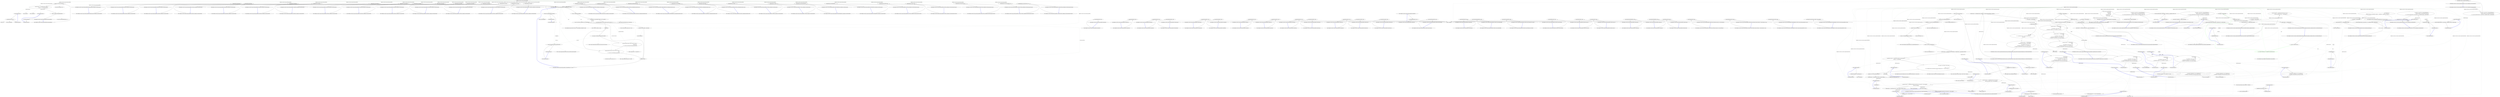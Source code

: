 digraph  {
n215 [label="Hangfire.Core.Tests.Common.JobArgumentFacts", span=""];
n216 [label=T, span=""];
n217 [label=converter, span=""];
n0 [cluster="Hangfire.Core.Tests.Common.JobArgumentFacts.JobArgumentFacts()", label="Entry Hangfire.Core.Tests.Common.JobArgumentFacts.JobArgumentFacts()", span="16-16"];
n1 [cluster="Hangfire.Core.Tests.Common.JobArgumentFacts.JobArgumentFacts()", label="_activator = new Mock<JobActivator>()", span="18-18"];
n2 [cluster="Hangfire.Core.Tests.Common.JobArgumentFacts.JobArgumentFacts()", label="_activator.Setup(x => x.ActivateJob(It.IsAny<Type>()))\r\n				      .Returns(() => new JobArgumentFacts())", span="19-20"];
n5 [cluster="Mock<JobActivator>.cstr", label="Entry Mock<JobActivator>.cstr", span=""];
n3 [cluster="Hangfire.Core.Tests.Common.JobArgumentFacts.JobArgumentFacts()", label="_token = new Mock<IJobCancellationToken>()", span="22-22"];
n6 [cluster="Unk.Setup", label="Entry Unk.Setup", span=""];
n7 [cluster="Unk.Returns", label="Entry Unk.Returns", span=""];
n9 [cluster="lambda expression", label="Entry lambda expression", span="19-19"];
n14 [cluster="lambda expression", label="Entry lambda expression", span="20-20"];
n4 [cluster="Hangfire.Core.Tests.Common.JobArgumentFacts.JobArgumentFacts()", label="Exit Hangfire.Core.Tests.Common.JobArgumentFacts.JobArgumentFacts()", span="16-16"];
n8 [cluster="Mock<IJobCancellationToken>.cstr", label="Entry Mock<IJobCancellationToken>.cstr", span=""];
n10 [cluster="lambda expression", label="x.ActivateJob(It.IsAny<Type>())", span="19-19"];
n11 [cluster="lambda expression", label="Exit lambda expression", span="19-19"];
n12 [cluster="Unk.>", label="Entry Unk.>", span=""];
n13 [cluster="Unk.ActivateJob", label="Entry Unk.ActivateJob", span=""];
n15 [cluster="lambda expression", label="new JobArgumentFacts()", span="20-20"];
n16 [cluster="lambda expression", label="Exit lambda expression", span="20-20"];
n17 [cluster="Hangfire.Core.Tests.Common.JobArgumentFacts.Method(bool)", label="Entry Hangfire.Core.Tests.Common.JobArgumentFacts.Method(bool)", span="26-26"];
n18 [cluster="Hangfire.Core.Tests.Common.JobArgumentFacts.Method(bool)", label="Assert.Equal(BooleanValue, value)", span="26-26"];
n19 [cluster="Hangfire.Core.Tests.Common.JobArgumentFacts.Method(bool)", label="Exit Hangfire.Core.Tests.Common.JobArgumentFacts.Method(bool)", span="26-26"];
n20 [cluster="Unk.Equal", label="Entry Unk.Equal", span=""];
n21 [cluster="Hangfire.Core.Tests.Common.JobArgumentFacts.BooleanArguments_AreBeingCorrectlyDeserialized()", label="Entry Hangfire.Core.Tests.Common.JobArgumentFacts.BooleanArguments_AreBeingCorrectlyDeserialized()", span="29-29"];
n22 [cluster="Hangfire.Core.Tests.Common.JobArgumentFacts.BooleanArguments_AreBeingCorrectlyDeserialized()", label="CreateAndPerform(BooleanValue)", span="31-31"];
n23 [cluster="Hangfire.Core.Tests.Common.JobArgumentFacts.BooleanArguments_AreBeingCorrectlyDeserialized()", label="Exit Hangfire.Core.Tests.Common.JobArgumentFacts.BooleanArguments_AreBeingCorrectlyDeserialized()", span="29-29"];
n24 [cluster="Hangfire.Core.Tests.Common.JobArgumentFacts.CreateAndPerform<T>(T, bool)", label="Entry Hangfire.Core.Tests.Common.JobArgumentFacts.CreateAndPerform<T>(T, bool)", span="292-292"];
n25 [cluster="Hangfire.Core.Tests.Common.JobArgumentFacts.Method(byte)", label="Entry Hangfire.Core.Tests.Common.JobArgumentFacts.Method(byte)", span="35-35"];
n26 [cluster="Hangfire.Core.Tests.Common.JobArgumentFacts.Method(byte)", label="Assert.Equal(ByteValue, value)", span="35-35"];
n27 [cluster="Hangfire.Core.Tests.Common.JobArgumentFacts.Method(byte)", label="Exit Hangfire.Core.Tests.Common.JobArgumentFacts.Method(byte)", span="35-35"];
n28 [cluster="Hangfire.Core.Tests.Common.JobArgumentFacts.ByteValues_AreBeingCorrectlyDeserialized()", label="Entry Hangfire.Core.Tests.Common.JobArgumentFacts.ByteValues_AreBeingCorrectlyDeserialized()", span="38-38"];
n29 [cluster="Hangfire.Core.Tests.Common.JobArgumentFacts.ByteValues_AreBeingCorrectlyDeserialized()", label="CreateAndPerform(ByteValue)", span="40-40"];
n30 [cluster="Hangfire.Core.Tests.Common.JobArgumentFacts.ByteValues_AreBeingCorrectlyDeserialized()", label="Exit Hangfire.Core.Tests.Common.JobArgumentFacts.ByteValues_AreBeingCorrectlyDeserialized()", span="38-38"];
n31 [cluster="Hangfire.Core.Tests.Common.JobArgumentFacts.Method(sbyte)", label="Entry Hangfire.Core.Tests.Common.JobArgumentFacts.Method(sbyte)", span="44-44"];
n32 [cluster="Hangfire.Core.Tests.Common.JobArgumentFacts.Method(sbyte)", label="Assert.Equal(SByteValue, value)", span="44-44"];
n33 [cluster="Hangfire.Core.Tests.Common.JobArgumentFacts.Method(sbyte)", label="Exit Hangfire.Core.Tests.Common.JobArgumentFacts.Method(sbyte)", span="44-44"];
n34 [cluster="Hangfire.Core.Tests.Common.JobArgumentFacts.SByteValues_AreBeingCorrectlyDeserialized()", label="Entry Hangfire.Core.Tests.Common.JobArgumentFacts.SByteValues_AreBeingCorrectlyDeserialized()", span="47-47"];
n35 [cluster="Hangfire.Core.Tests.Common.JobArgumentFacts.SByteValues_AreBeingCorrectlyDeserialized()", label="CreateAndPerform(SByteValue)", span="49-49"];
n36 [cluster="Hangfire.Core.Tests.Common.JobArgumentFacts.SByteValues_AreBeingCorrectlyDeserialized()", label="Exit Hangfire.Core.Tests.Common.JobArgumentFacts.SByteValues_AreBeingCorrectlyDeserialized()", span="47-47"];
n37 [cluster="Hangfire.Core.Tests.Common.JobArgumentFacts.Method(char)", label="Entry Hangfire.Core.Tests.Common.JobArgumentFacts.Method(char)", span="53-53"];
n38 [cluster="Hangfire.Core.Tests.Common.JobArgumentFacts.Method(char)", label="Assert.Equal(CharValue, value)", span="53-53"];
n39 [cluster="Hangfire.Core.Tests.Common.JobArgumentFacts.Method(char)", label="Exit Hangfire.Core.Tests.Common.JobArgumentFacts.Method(char)", span="53-53"];
n40 [cluster="Hangfire.Core.Tests.Common.JobArgumentFacts.CharValues_AreBeingCorrectlyDeserialized()", label="Entry Hangfire.Core.Tests.Common.JobArgumentFacts.CharValues_AreBeingCorrectlyDeserialized()", span="56-56"];
n41 [cluster="Hangfire.Core.Tests.Common.JobArgumentFacts.CharValues_AreBeingCorrectlyDeserialized()", label="CreateAndPerform(CharValue)", span="58-58"];
n42 [cluster="Hangfire.Core.Tests.Common.JobArgumentFacts.CharValues_AreBeingCorrectlyDeserialized()", label="Exit Hangfire.Core.Tests.Common.JobArgumentFacts.CharValues_AreBeingCorrectlyDeserialized()", span="56-56"];
n43 [cluster="Hangfire.Core.Tests.Common.JobArgumentFacts.Method(decimal)", label="Entry Hangfire.Core.Tests.Common.JobArgumentFacts.Method(decimal)", span="62-62"];
n44 [cluster="Hangfire.Core.Tests.Common.JobArgumentFacts.Method(decimal)", label="Assert.Equal(DecimalValue, value)", span="62-62"];
n45 [cluster="Hangfire.Core.Tests.Common.JobArgumentFacts.Method(decimal)", label="Exit Hangfire.Core.Tests.Common.JobArgumentFacts.Method(decimal)", span="62-62"];
n46 [cluster="Hangfire.Core.Tests.Common.JobArgumentFacts.DecimalValues_AreBeingCorrectlyDeserialized()", label="Entry Hangfire.Core.Tests.Common.JobArgumentFacts.DecimalValues_AreBeingCorrectlyDeserialized()", span="65-65"];
n47 [cluster="Hangfire.Core.Tests.Common.JobArgumentFacts.DecimalValues_AreBeingCorrectlyDeserialized()", label="CreateAndPerform(DecimalValue)", span="67-67"];
n48 [cluster="Hangfire.Core.Tests.Common.JobArgumentFacts.DecimalValues_AreBeingCorrectlyDeserialized()", label="Exit Hangfire.Core.Tests.Common.JobArgumentFacts.DecimalValues_AreBeingCorrectlyDeserialized()", span="65-65"];
n49 [cluster="Hangfire.Core.Tests.Common.JobArgumentFacts.Method(double)", label="Entry Hangfire.Core.Tests.Common.JobArgumentFacts.Method(double)", span="71-71"];
n50 [cluster="Hangfire.Core.Tests.Common.JobArgumentFacts.Method(double)", label="Assert.Equal(DoubleValue, value)", span="71-71"];
n51 [cluster="Hangfire.Core.Tests.Common.JobArgumentFacts.Method(double)", label="Exit Hangfire.Core.Tests.Common.JobArgumentFacts.Method(double)", span="71-71"];
n52 [cluster="Hangfire.Core.Tests.Common.JobArgumentFacts.DoubleValues_AreBeingCorrectlyDeserialized()", label="Entry Hangfire.Core.Tests.Common.JobArgumentFacts.DoubleValues_AreBeingCorrectlyDeserialized()", span="74-74"];
n53 [cluster="Hangfire.Core.Tests.Common.JobArgumentFacts.DoubleValues_AreBeingCorrectlyDeserialized()", label="CreateAndPerform(DoubleValue)", span="76-76"];
n54 [cluster="Hangfire.Core.Tests.Common.JobArgumentFacts.DoubleValues_AreBeingCorrectlyDeserialized()", label="Exit Hangfire.Core.Tests.Common.JobArgumentFacts.DoubleValues_AreBeingCorrectlyDeserialized()", span="74-74"];
n55 [cluster="Hangfire.Core.Tests.Common.JobArgumentFacts.Method(float)", label="Entry Hangfire.Core.Tests.Common.JobArgumentFacts.Method(float)", span="80-80"];
n56 [cluster="Hangfire.Core.Tests.Common.JobArgumentFacts.Method(float)", label="Assert.Equal(SingleValue, value)", span="80-80"];
n57 [cluster="Hangfire.Core.Tests.Common.JobArgumentFacts.Method(float)", label="Exit Hangfire.Core.Tests.Common.JobArgumentFacts.Method(float)", span="80-80"];
n58 [cluster="Hangfire.Core.Tests.Common.JobArgumentFacts.SingleValues_AreBeingCorrectlyDeserialized()", label="Entry Hangfire.Core.Tests.Common.JobArgumentFacts.SingleValues_AreBeingCorrectlyDeserialized()", span="83-83"];
n59 [cluster="Hangfire.Core.Tests.Common.JobArgumentFacts.SingleValues_AreBeingCorrectlyDeserialized()", label="CreateAndPerform(SingleValue)", span="85-85"];
n60 [cluster="Hangfire.Core.Tests.Common.JobArgumentFacts.SingleValues_AreBeingCorrectlyDeserialized()", label="Exit Hangfire.Core.Tests.Common.JobArgumentFacts.SingleValues_AreBeingCorrectlyDeserialized()", span="83-83"];
n61 [cluster="Hangfire.Core.Tests.Common.JobArgumentFacts.Method(int)", label="Entry Hangfire.Core.Tests.Common.JobArgumentFacts.Method(int)", span="89-89"];
n62 [cluster="Hangfire.Core.Tests.Common.JobArgumentFacts.Method(int)", label="Assert.Equal(Int32Value, value)", span="89-89"];
n63 [cluster="Hangfire.Core.Tests.Common.JobArgumentFacts.Method(int)", label="Exit Hangfire.Core.Tests.Common.JobArgumentFacts.Method(int)", span="89-89"];
n64 [cluster="Hangfire.Core.Tests.Common.JobArgumentFacts.Int32Values_AreBeingCorrectlyDeserialized()", label="Entry Hangfire.Core.Tests.Common.JobArgumentFacts.Int32Values_AreBeingCorrectlyDeserialized()", span="92-92"];
n65 [cluster="Hangfire.Core.Tests.Common.JobArgumentFacts.Int32Values_AreBeingCorrectlyDeserialized()", label="CreateAndPerform(Int32Value)", span="94-94"];
n66 [cluster="Hangfire.Core.Tests.Common.JobArgumentFacts.Int32Values_AreBeingCorrectlyDeserialized()", label="Exit Hangfire.Core.Tests.Common.JobArgumentFacts.Int32Values_AreBeingCorrectlyDeserialized()", span="92-92"];
n67 [cluster="Hangfire.Core.Tests.Common.JobArgumentFacts.Method(uint)", label="Entry Hangfire.Core.Tests.Common.JobArgumentFacts.Method(uint)", span="98-98"];
n68 [cluster="Hangfire.Core.Tests.Common.JobArgumentFacts.Method(uint)", label="Assert.Equal(UInt32Value, value)", span="98-98"];
n69 [cluster="Hangfire.Core.Tests.Common.JobArgumentFacts.Method(uint)", label="Exit Hangfire.Core.Tests.Common.JobArgumentFacts.Method(uint)", span="98-98"];
n70 [cluster="Hangfire.Core.Tests.Common.JobArgumentFacts.UInt32Values_AreBeingCorrectlyDeserialized()", label="Entry Hangfire.Core.Tests.Common.JobArgumentFacts.UInt32Values_AreBeingCorrectlyDeserialized()", span="101-101"];
n71 [cluster="Hangfire.Core.Tests.Common.JobArgumentFacts.UInt32Values_AreBeingCorrectlyDeserialized()", label="CreateAndPerform(UInt32Value)", span="103-103"];
n72 [cluster="Hangfire.Core.Tests.Common.JobArgumentFacts.UInt32Values_AreBeingCorrectlyDeserialized()", label="Exit Hangfire.Core.Tests.Common.JobArgumentFacts.UInt32Values_AreBeingCorrectlyDeserialized()", span="101-101"];
n73 [cluster="Hangfire.Core.Tests.Common.JobArgumentFacts.Method(long)", label="Entry Hangfire.Core.Tests.Common.JobArgumentFacts.Method(long)", span="107-107"];
n74 [cluster="Hangfire.Core.Tests.Common.JobArgumentFacts.Method(long)", label="Assert.Equal(Int64Value, value)", span="107-107"];
n75 [cluster="Hangfire.Core.Tests.Common.JobArgumentFacts.Method(long)", label="Exit Hangfire.Core.Tests.Common.JobArgumentFacts.Method(long)", span="107-107"];
n76 [cluster="Hangfire.Core.Tests.Common.JobArgumentFacts.Int64Values_AreBeingCorrectyDeserialized()", label="Entry Hangfire.Core.Tests.Common.JobArgumentFacts.Int64Values_AreBeingCorrectyDeserialized()", span="110-110"];
n77 [cluster="Hangfire.Core.Tests.Common.JobArgumentFacts.Int64Values_AreBeingCorrectyDeserialized()", label="CreateAndPerform(Int64Value)", span="112-112"];
n78 [cluster="Hangfire.Core.Tests.Common.JobArgumentFacts.Int64Values_AreBeingCorrectyDeserialized()", label="Exit Hangfire.Core.Tests.Common.JobArgumentFacts.Int64Values_AreBeingCorrectyDeserialized()", span="110-110"];
n79 [cluster="Hangfire.Core.Tests.Common.JobArgumentFacts.Method(ulong)", label="Entry Hangfire.Core.Tests.Common.JobArgumentFacts.Method(ulong)", span="116-116"];
n80 [cluster="Hangfire.Core.Tests.Common.JobArgumentFacts.Method(ulong)", label="Assert.Equal(UInt64Value, value)", span="116-116"];
n81 [cluster="Hangfire.Core.Tests.Common.JobArgumentFacts.Method(ulong)", label="Exit Hangfire.Core.Tests.Common.JobArgumentFacts.Method(ulong)", span="116-116"];
n82 [cluster="Hangfire.Core.Tests.Common.JobArgumentFacts.UInt64Values_AreBeingCorrectlyDeserialized()", label="Entry Hangfire.Core.Tests.Common.JobArgumentFacts.UInt64Values_AreBeingCorrectlyDeserialized()", span="119-119"];
n83 [cluster="Hangfire.Core.Tests.Common.JobArgumentFacts.UInt64Values_AreBeingCorrectlyDeserialized()", label="CreateAndPerform(UInt64Value)", span="121-121"];
n84 [cluster="Hangfire.Core.Tests.Common.JobArgumentFacts.UInt64Values_AreBeingCorrectlyDeserialized()", label="Exit Hangfire.Core.Tests.Common.JobArgumentFacts.UInt64Values_AreBeingCorrectlyDeserialized()", span="119-119"];
n85 [cluster="Hangfire.Core.Tests.Common.JobArgumentFacts.Method(short)", label="Entry Hangfire.Core.Tests.Common.JobArgumentFacts.Method(short)", span="125-125"];
n86 [cluster="Hangfire.Core.Tests.Common.JobArgumentFacts.Method(short)", label="Assert.Equal(Int16Value, value)", span="125-125"];
n87 [cluster="Hangfire.Core.Tests.Common.JobArgumentFacts.Method(short)", label="Exit Hangfire.Core.Tests.Common.JobArgumentFacts.Method(short)", span="125-125"];
n88 [cluster="Hangfire.Core.Tests.Common.JobArgumentFacts.Int16Values_AreBeingCorrectlyDeserialized()", label="Entry Hangfire.Core.Tests.Common.JobArgumentFacts.Int16Values_AreBeingCorrectlyDeserialized()", span="128-128"];
n89 [cluster="Hangfire.Core.Tests.Common.JobArgumentFacts.Int16Values_AreBeingCorrectlyDeserialized()", label="CreateAndPerform(Int16Value)", span="130-130"];
n90 [cluster="Hangfire.Core.Tests.Common.JobArgumentFacts.Int16Values_AreBeingCorrectlyDeserialized()", label="Exit Hangfire.Core.Tests.Common.JobArgumentFacts.Int16Values_AreBeingCorrectlyDeserialized()", span="128-128"];
n91 [cluster="Hangfire.Core.Tests.Common.JobArgumentFacts.Method(ushort)", label="Entry Hangfire.Core.Tests.Common.JobArgumentFacts.Method(ushort)", span="134-134"];
n92 [cluster="Hangfire.Core.Tests.Common.JobArgumentFacts.Method(ushort)", label="Assert.Equal(UInt16Value, value)", span="134-134"];
n93 [cluster="Hangfire.Core.Tests.Common.JobArgumentFacts.Method(ushort)", label="Exit Hangfire.Core.Tests.Common.JobArgumentFacts.Method(ushort)", span="134-134"];
n94 [cluster="Hangfire.Core.Tests.Common.JobArgumentFacts.UInt16Values_AreBeingCorrectlyDeserialized()", label="Entry Hangfire.Core.Tests.Common.JobArgumentFacts.UInt16Values_AreBeingCorrectlyDeserialized()", span="137-137"];
n95 [cluster="Hangfire.Core.Tests.Common.JobArgumentFacts.UInt16Values_AreBeingCorrectlyDeserialized()", label="CreateAndPerform(UInt16Value)", span="139-139"];
n96 [cluster="Hangfire.Core.Tests.Common.JobArgumentFacts.UInt16Values_AreBeingCorrectlyDeserialized()", label="Exit Hangfire.Core.Tests.Common.JobArgumentFacts.UInt16Values_AreBeingCorrectlyDeserialized()", span="137-137"];
n97 [cluster="Hangfire.Core.Tests.Common.JobArgumentFacts.Method(string)", label="Entry Hangfire.Core.Tests.Common.JobArgumentFacts.Method(string)", span="143-143"];
n98 [cluster="Hangfire.Core.Tests.Common.JobArgumentFacts.Method(string)", label="Assert.Equal(StringValue, value)", span="143-143"];
n99 [cluster="Hangfire.Core.Tests.Common.JobArgumentFacts.Method(string)", label="Exit Hangfire.Core.Tests.Common.JobArgumentFacts.Method(string)", span="143-143"];
n100 [cluster="Hangfire.Core.Tests.Common.JobArgumentFacts.StringValues_AreBeingCorrectlyDeserialized()", label="Entry Hangfire.Core.Tests.Common.JobArgumentFacts.StringValues_AreBeingCorrectlyDeserialized()", span="146-146"];
n101 [cluster="Hangfire.Core.Tests.Common.JobArgumentFacts.StringValues_AreBeingCorrectlyDeserialized()", label="CreateAndPerform(StringValue)", span="148-148"];
n102 [cluster="Hangfire.Core.Tests.Common.JobArgumentFacts.StringValues_AreBeingCorrectlyDeserialized()", label="Exit Hangfire.Core.Tests.Common.JobArgumentFacts.StringValues_AreBeingCorrectlyDeserialized()", span="146-146"];
n103 [cluster="Hangfire.Core.Tests.Common.JobArgumentFacts.Method(System.TimeSpan)", label="Entry Hangfire.Core.Tests.Common.JobArgumentFacts.Method(System.TimeSpan)", span="152-152"];
n104 [cluster="Hangfire.Core.Tests.Common.JobArgumentFacts.Method(System.TimeSpan)", label="Assert.Equal(TimeSpanValue, value)", span="152-152"];
n105 [cluster="Hangfire.Core.Tests.Common.JobArgumentFacts.Method(System.TimeSpan)", label="Exit Hangfire.Core.Tests.Common.JobArgumentFacts.Method(System.TimeSpan)", span="152-152"];
n106 [cluster="Hangfire.Core.Tests.Common.JobArgumentFacts.TimeSpanValues_AreBeingCorrectlyDeserialized()", label="Entry Hangfire.Core.Tests.Common.JobArgumentFacts.TimeSpanValues_AreBeingCorrectlyDeserialized()", span="155-155"];
n107 [cluster="Hangfire.Core.Tests.Common.JobArgumentFacts.TimeSpanValues_AreBeingCorrectlyDeserialized()", label="CreateAndPerform(TimeSpanValue)", span="157-157"];
n108 [cluster="Hangfire.Core.Tests.Common.JobArgumentFacts.TimeSpanValues_AreBeingCorrectlyDeserialized()", label="Exit Hangfire.Core.Tests.Common.JobArgumentFacts.TimeSpanValues_AreBeingCorrectlyDeserialized()", span="155-155"];
n109 [cluster="Hangfire.Core.Tests.Common.JobArgumentFacts.Method(object)", label="Entry Hangfire.Core.Tests.Common.JobArgumentFacts.Method(object)", span="161-161"];
n110 [cluster="Hangfire.Core.Tests.Common.JobArgumentFacts.Method(object)", label="Assert.Equal(ObjectValue, value)", span="161-161"];
n111 [cluster="Hangfire.Core.Tests.Common.JobArgumentFacts.Method(object)", label="Exit Hangfire.Core.Tests.Common.JobArgumentFacts.Method(object)", span="161-161"];
n112 [cluster="Hangfire.Core.Tests.Common.JobArgumentFacts.ObjectValues_AreBeingDeserializedAsStrings()", label="Entry Hangfire.Core.Tests.Common.JobArgumentFacts.ObjectValues_AreBeingDeserializedAsStrings()", span="164-164"];
n113 [cluster="Hangfire.Core.Tests.Common.JobArgumentFacts.ObjectValues_AreBeingDeserializedAsStrings()", label="CreateAndPerform(ObjectValue)", span="166-166"];
n114 [cluster="Hangfire.Core.Tests.Common.JobArgumentFacts.ObjectValues_AreBeingDeserializedAsStrings()", label="Exit Hangfire.Core.Tests.Common.JobArgumentFacts.ObjectValues_AreBeingDeserializedAsStrings()", span="164-164"];
n115 [cluster="Hangfire.Core.Tests.Common.JobArgumentFacts.Method(System.DateTimeOffset)", label="Entry Hangfire.Core.Tests.Common.JobArgumentFacts.Method(System.DateTimeOffset)", span="170-170"];
n116 [cluster="Hangfire.Core.Tests.Common.JobArgumentFacts.Method(System.DateTimeOffset)", label="Assert.Equal(DateTimeOffsetValue, value)", span="170-170"];
n117 [cluster="Hangfire.Core.Tests.Common.JobArgumentFacts.Method(System.DateTimeOffset)", label="Exit Hangfire.Core.Tests.Common.JobArgumentFacts.Method(System.DateTimeOffset)", span="170-170"];
n118 [cluster="Hangfire.Core.Tests.Common.JobArgumentFacts.DateTimeOffsetValues_AreBeingDeserializedCorrectly()", label="Entry Hangfire.Core.Tests.Common.JobArgumentFacts.DateTimeOffsetValues_AreBeingDeserializedCorrectly()", span="173-173"];
n119 [cluster="Hangfire.Core.Tests.Common.JobArgumentFacts.DateTimeOffsetValues_AreBeingDeserializedCorrectly()", label="CreateAndPerform(DateTimeOffsetValue)", span="175-175"];
n120 [cluster="Hangfire.Core.Tests.Common.JobArgumentFacts.DateTimeOffsetValues_AreBeingDeserializedCorrectly()", label="Exit Hangfire.Core.Tests.Common.JobArgumentFacts.DateTimeOffsetValues_AreBeingDeserializedCorrectly()", span="173-173"];
n121 [cluster="Hangfire.Core.Tests.Common.JobArgumentFacts.Method(System.Globalization.CultureInfo)", label="Entry Hangfire.Core.Tests.Common.JobArgumentFacts.Method(System.Globalization.CultureInfo)", span="179-179"];
n122 [cluster="Hangfire.Core.Tests.Common.JobArgumentFacts.Method(System.Globalization.CultureInfo)", label="Assert.Equal(CultureInfoValue, value)", span="179-179"];
n123 [cluster="Hangfire.Core.Tests.Common.JobArgumentFacts.Method(System.Globalization.CultureInfo)", label="Exit Hangfire.Core.Tests.Common.JobArgumentFacts.Method(System.Globalization.CultureInfo)", span="179-179"];
n124 [cluster="Hangfire.Core.Tests.Common.JobArgumentFacts.CultureInfoValues_AreBeingDeserializedCorrectly()", label="Entry Hangfire.Core.Tests.Common.JobArgumentFacts.CultureInfoValues_AreBeingDeserializedCorrectly()", span="182-182"];
n125 [cluster="Hangfire.Core.Tests.Common.JobArgumentFacts.CultureInfoValues_AreBeingDeserializedCorrectly()", label="CreateAndPerform(CultureInfoValue)", span="184-184"];
n126 [cluster="Hangfire.Core.Tests.Common.JobArgumentFacts.CultureInfoValues_AreBeingDeserializedCorrectly()", label="Exit Hangfire.Core.Tests.Common.JobArgumentFacts.CultureInfoValues_AreBeingDeserializedCorrectly()", span="182-182"];
n127 [cluster="Hangfire.Core.Tests.Common.JobArgumentFacts.Method(System.DayOfWeek)", label="Entry Hangfire.Core.Tests.Common.JobArgumentFacts.Method(System.DayOfWeek)", span="188-188"];
n128 [cluster="Hangfire.Core.Tests.Common.JobArgumentFacts.Method(System.DayOfWeek)", label="Assert.Equal(EnumValue, value)", span="188-188"];
n129 [cluster="Hangfire.Core.Tests.Common.JobArgumentFacts.Method(System.DayOfWeek)", label="Exit Hangfire.Core.Tests.Common.JobArgumentFacts.Method(System.DayOfWeek)", span="188-188"];
n130 [cluster="Hangfire.Core.Tests.Common.JobArgumentFacts.EnumValues_AreBeingDeserializedCorrectly()", label="Entry Hangfire.Core.Tests.Common.JobArgumentFacts.EnumValues_AreBeingDeserializedCorrectly()", span="191-191"];
n131 [cluster="Hangfire.Core.Tests.Common.JobArgumentFacts.EnumValues_AreBeingDeserializedCorrectly()", label="CreateAndPerform(EnumValue)", span="193-193"];
n132 [cluster="Hangfire.Core.Tests.Common.JobArgumentFacts.EnumValues_AreBeingDeserializedCorrectly()", label="Exit Hangfire.Core.Tests.Common.JobArgumentFacts.EnumValues_AreBeingDeserializedCorrectly()", span="191-191"];
n133 [cluster="Hangfire.Core.Tests.Common.JobArgumentFacts.Method(System.Guid)", label="Entry Hangfire.Core.Tests.Common.JobArgumentFacts.Method(System.Guid)", span="197-197"];
n134 [cluster="Hangfire.Core.Tests.Common.JobArgumentFacts.Method(System.Guid)", label="Assert.Equal(GuidValue, value)", span="197-197"];
n135 [cluster="Hangfire.Core.Tests.Common.JobArgumentFacts.Method(System.Guid)", label="Exit Hangfire.Core.Tests.Common.JobArgumentFacts.Method(System.Guid)", span="197-197"];
n136 [cluster="Hangfire.Core.Tests.Common.JobArgumentFacts.GuidValues_AreBeingCorrectlyDeserialized()", label="Entry Hangfire.Core.Tests.Common.JobArgumentFacts.GuidValues_AreBeingCorrectlyDeserialized()", span="200-200"];
n137 [cluster="Hangfire.Core.Tests.Common.JobArgumentFacts.GuidValues_AreBeingCorrectlyDeserialized()", label="CreateAndPerform(GuidValue)", span="202-202"];
n138 [cluster="Hangfire.Core.Tests.Common.JobArgumentFacts.GuidValues_AreBeingCorrectlyDeserialized()", label="Exit Hangfire.Core.Tests.Common.JobArgumentFacts.GuidValues_AreBeingCorrectlyDeserialized()", span="200-200"];
n139 [cluster="Hangfire.Core.Tests.Common.JobArgumentFacts.Method(System.Uri)", label="Entry Hangfire.Core.Tests.Common.JobArgumentFacts.Method(System.Uri)", span="206-206"];
n140 [cluster="Hangfire.Core.Tests.Common.JobArgumentFacts.Method(System.Uri)", label="Assert.Equal(UriValue, value)", span="206-206"];
n141 [cluster="Hangfire.Core.Tests.Common.JobArgumentFacts.Method(System.Uri)", label="Exit Hangfire.Core.Tests.Common.JobArgumentFacts.Method(System.Uri)", span="206-206"];
n142 [cluster="Hangfire.Core.Tests.Common.JobArgumentFacts.UriValues_AreBeingCorrectlyDeserialized()", label="Entry Hangfire.Core.Tests.Common.JobArgumentFacts.UriValues_AreBeingCorrectlyDeserialized()", span="209-209"];
n143 [cluster="Hangfire.Core.Tests.Common.JobArgumentFacts.UriValues_AreBeingCorrectlyDeserialized()", label="CreateAndPerform(UriValue)", span="211-211"];
n144 [cluster="Hangfire.Core.Tests.Common.JobArgumentFacts.UriValues_AreBeingCorrectlyDeserialized()", label="Exit Hangfire.Core.Tests.Common.JobArgumentFacts.UriValues_AreBeingCorrectlyDeserialized()", span="209-209"];
n145 [cluster="Hangfire.Core.Tests.Common.JobArgumentFacts.Method(long?)", label="Entry Hangfire.Core.Tests.Common.JobArgumentFacts.Method(long?)", span="215-215"];
n146 [cluster="Hangfire.Core.Tests.Common.JobArgumentFacts.Method(long?)", label="Assert.Equal(NotNullNullableValue, value)", span="215-215"];
n147 [cluster="Hangfire.Core.Tests.Common.JobArgumentFacts.Method(long?)", label="Exit Hangfire.Core.Tests.Common.JobArgumentFacts.Method(long?)", span="215-215"];
n148 [cluster="Hangfire.Core.Tests.Common.JobArgumentFacts.NotNullNullableValues_AreBeingCorrectlyDeserialized()", label="Entry Hangfire.Core.Tests.Common.JobArgumentFacts.NotNullNullableValues_AreBeingCorrectlyDeserialized()", span="218-218"];
n149 [cluster="Hangfire.Core.Tests.Common.JobArgumentFacts.NotNullNullableValues_AreBeingCorrectlyDeserialized()", label="CreateAndPerform(NotNullNullableValue)", span="220-220"];
n150 [cluster="Hangfire.Core.Tests.Common.JobArgumentFacts.NotNullNullableValues_AreBeingCorrectlyDeserialized()", label="Exit Hangfire.Core.Tests.Common.JobArgumentFacts.NotNullNullableValues_AreBeingCorrectlyDeserialized()", span="218-218"];
n151 [cluster="Hangfire.Core.Tests.Common.JobArgumentFacts.Method(int?)", label="Entry Hangfire.Core.Tests.Common.JobArgumentFacts.Method(int?)", span="224-224"];
n152 [cluster="Hangfire.Core.Tests.Common.JobArgumentFacts.Method(int?)", label="Assert.Equal(NullNullableValue, value)", span="224-224"];
n153 [cluster="Hangfire.Core.Tests.Common.JobArgumentFacts.Method(int?)", label="Exit Hangfire.Core.Tests.Common.JobArgumentFacts.Method(int?)", span="224-224"];
n154 [cluster="Hangfire.Core.Tests.Common.JobArgumentFacts.NullNullableValues_AreBeingCorrectlyDeserialized()", label="Entry Hangfire.Core.Tests.Common.JobArgumentFacts.NullNullableValues_AreBeingCorrectlyDeserialized()", span="227-227"];
n155 [cluster="Hangfire.Core.Tests.Common.JobArgumentFacts.NullNullableValues_AreBeingCorrectlyDeserialized()", label="CreateAndPerform(NullNullableValue)", span="229-229"];
n156 [cluster="Hangfire.Core.Tests.Common.JobArgumentFacts.NullNullableValues_AreBeingCorrectlyDeserialized()", label="Exit Hangfire.Core.Tests.Common.JobArgumentFacts.NullNullableValues_AreBeingCorrectlyDeserialized()", span="227-227"];
n157 [cluster="Hangfire.Core.Tests.Common.JobArgumentFacts.Method(string[])", label="Entry Hangfire.Core.Tests.Common.JobArgumentFacts.Method(string[])", span="233-233"];
n158 [cluster="Hangfire.Core.Tests.Common.JobArgumentFacts.Method(string[])", label="Assert.Equal(ArrayValue, value)", span="233-233"];
n159 [cluster="Hangfire.Core.Tests.Common.JobArgumentFacts.Method(string[])", label="Exit Hangfire.Core.Tests.Common.JobArgumentFacts.Method(string[])", span="233-233"];
n160 [cluster="Hangfire.Core.Tests.Common.JobArgumentFacts.ArrayValues_AreBeingCorrectlyDeserialized_FromJson()", label="Entry Hangfire.Core.Tests.Common.JobArgumentFacts.ArrayValues_AreBeingCorrectlyDeserialized_FromJson()", span="236-236"];
n161 [cluster="Hangfire.Core.Tests.Common.JobArgumentFacts.ArrayValues_AreBeingCorrectlyDeserialized_FromJson()", label="CreateAndPerform(ArrayValue, true)", span="238-238"];
n162 [cluster="Hangfire.Core.Tests.Common.JobArgumentFacts.ArrayValues_AreBeingCorrectlyDeserialized_FromJson()", label="Exit Hangfire.Core.Tests.Common.JobArgumentFacts.ArrayValues_AreBeingCorrectlyDeserialized_FromJson()", span="236-236"];
n163 [cluster="Hangfire.Core.Tests.Common.JobArgumentFacts.Method(System.Collections.Generic.List<System.DateTime>)", label="Entry Hangfire.Core.Tests.Common.JobArgumentFacts.Method(System.Collections.Generic.List<System.DateTime>)", span="242-242"];
n164 [cluster="Hangfire.Core.Tests.Common.JobArgumentFacts.Method(System.Collections.Generic.List<System.DateTime>)", label="Assert.Equal(ListValue, value)", span="242-242"];
n165 [cluster="Hangfire.Core.Tests.Common.JobArgumentFacts.Method(System.Collections.Generic.List<System.DateTime>)", label="Exit Hangfire.Core.Tests.Common.JobArgumentFacts.Method(System.Collections.Generic.List<System.DateTime>)", span="242-242"];
n166 [cluster="Hangfire.Core.Tests.Common.JobArgumentFacts.ListValues_AreBeingCorrectlyDeserialized_FromJson()", label="Entry Hangfire.Core.Tests.Common.JobArgumentFacts.ListValues_AreBeingCorrectlyDeserialized_FromJson()", span="245-245"];
n167 [cluster="Hangfire.Core.Tests.Common.JobArgumentFacts.ListValues_AreBeingCorrectlyDeserialized_FromJson()", label="CreateAndPerform(ListValue, true)", span="247-247"];
n168 [cluster="Hangfire.Core.Tests.Common.JobArgumentFacts.ListValues_AreBeingCorrectlyDeserialized_FromJson()", label="Exit Hangfire.Core.Tests.Common.JobArgumentFacts.ListValues_AreBeingCorrectlyDeserialized_FromJson()", span="245-245"];
n169 [cluster="Hangfire.Core.Tests.Common.JobArgumentFacts.Method(System.Collections.Generic.Dictionary<System.TimeSpan, string>)", label="Entry Hangfire.Core.Tests.Common.JobArgumentFacts.Method(System.Collections.Generic.Dictionary<System.TimeSpan, string>)", span="255-255"];
n170 [cluster="Hangfire.Core.Tests.Common.JobArgumentFacts.Method(System.Collections.Generic.Dictionary<System.TimeSpan, string>)", label="Assert.Equal(DictionaryValue, value)", span="255-255"];
n171 [cluster="Hangfire.Core.Tests.Common.JobArgumentFacts.Method(System.Collections.Generic.Dictionary<System.TimeSpan, string>)", label="Exit Hangfire.Core.Tests.Common.JobArgumentFacts.Method(System.Collections.Generic.Dictionary<System.TimeSpan, string>)", span="255-255"];
n172 [cluster="Hangfire.Core.Tests.Common.JobArgumentFacts.DictionaryValues_AreBeingCorrectlyDeserialized_FromJson()", label="Entry Hangfire.Core.Tests.Common.JobArgumentFacts.DictionaryValues_AreBeingCorrectlyDeserialized_FromJson()", span="258-258"];
n173 [cluster="Hangfire.Core.Tests.Common.JobArgumentFacts.DictionaryValues_AreBeingCorrectlyDeserialized_FromJson()", label="CreateAndPerform(DictionaryValue, true)", span="260-260"];
n174 [cluster="Hangfire.Core.Tests.Common.JobArgumentFacts.DictionaryValues_AreBeingCorrectlyDeserialized_FromJson()", label="Exit Hangfire.Core.Tests.Common.JobArgumentFacts.DictionaryValues_AreBeingCorrectlyDeserialized_FromJson()", span="258-258"];
n175 [cluster="Hangfire.Core.Tests.Common.JobArgumentFacts.Method(Hangfire.Core.Tests.Common.JobArgumentFacts.MyStruct)", label="Entry Hangfire.Core.Tests.Common.JobArgumentFacts.Method(Hangfire.Core.Tests.Common.JobArgumentFacts.MyStruct)", span="270-270"];
n176 [cluster="Hangfire.Core.Tests.Common.JobArgumentFacts.Method(Hangfire.Core.Tests.Common.JobArgumentFacts.MyStruct)", label="Assert.Equal(CustomStructValue, value)", span="270-270"];
n177 [cluster="Hangfire.Core.Tests.Common.JobArgumentFacts.Method(Hangfire.Core.Tests.Common.JobArgumentFacts.MyStruct)", label="Exit Hangfire.Core.Tests.Common.JobArgumentFacts.Method(Hangfire.Core.Tests.Common.JobArgumentFacts.MyStruct)", span="270-270"];
n178 [cluster="Hangfire.Core.Tests.Common.JobArgumentFacts.CustomStructValues_AreBeingCorrectlyDeserialized_FromJson()", label="Entry Hangfire.Core.Tests.Common.JobArgumentFacts.CustomStructValues_AreBeingCorrectlyDeserialized_FromJson()", span="273-273"];
n179 [cluster="Hangfire.Core.Tests.Common.JobArgumentFacts.CustomStructValues_AreBeingCorrectlyDeserialized_FromJson()", label="CreateAndPerform(CustomStructValue, true)", span="275-275"];
n180 [cluster="Hangfire.Core.Tests.Common.JobArgumentFacts.CustomStructValues_AreBeingCorrectlyDeserialized_FromJson()", label="Exit Hangfire.Core.Tests.Common.JobArgumentFacts.CustomStructValues_AreBeingCorrectlyDeserialized_FromJson()", span="273-273"];
n181 [cluster="Hangfire.Core.Tests.Common.JobArgumentFacts.Method(Hangfire.Core.Tests.Common.JobArgumentFacts.MyClass)", label="Entry Hangfire.Core.Tests.Common.JobArgumentFacts.Method(Hangfire.Core.Tests.Common.JobArgumentFacts.MyClass)", span="284-284"];
n182 [cluster="Hangfire.Core.Tests.Common.JobArgumentFacts.Method(Hangfire.Core.Tests.Common.JobArgumentFacts.MyClass)", label="Assert.Equal(CustomClassValue.CreatedAt, value.CreatedAt)", span="284-284"];
n183 [cluster="Hangfire.Core.Tests.Common.JobArgumentFacts.Method(Hangfire.Core.Tests.Common.JobArgumentFacts.MyClass)", label="Exit Hangfire.Core.Tests.Common.JobArgumentFacts.Method(Hangfire.Core.Tests.Common.JobArgumentFacts.MyClass)", span="284-284"];
n184 [cluster="Hangfire.Core.Tests.Common.JobArgumentFacts.CustomClassValues_AreBeingCorrectlyDeserialized_FromJson()", label="Entry Hangfire.Core.Tests.Common.JobArgumentFacts.CustomClassValues_AreBeingCorrectlyDeserialized_FromJson()", span="287-287"];
n185 [cluster="Hangfire.Core.Tests.Common.JobArgumentFacts.CustomClassValues_AreBeingCorrectlyDeserialized_FromJson()", label="CreateAndPerform(CustomClassValue, true)", span="289-289"];
n186 [cluster="Hangfire.Core.Tests.Common.JobArgumentFacts.CustomClassValues_AreBeingCorrectlyDeserialized_FromJson()", label="Exit Hangfire.Core.Tests.Common.JobArgumentFacts.CustomClassValues_AreBeingCorrectlyDeserialized_FromJson()", span="287-287"];
n187 [cluster="Hangfire.Core.Tests.Common.JobArgumentFacts.CreateAndPerform<T>(T, bool)", label="var type = typeof(JobArgumentFacts)", span="294-294"];
n190 [cluster="Hangfire.Core.Tests.Common.JobArgumentFacts.CreateAndPerform<T>(T, bool)", label="!checkJsonOnly", span="299-299"];
n192 [cluster="Hangfire.Core.Tests.Common.JobArgumentFacts.CreateAndPerform<T>(T, bool)", label="serializationMethods.Add(new Tuple<string, Func<string>>(\r\n					''TypeDescriptor'',\r\n					() => converter.ConvertToInvariantString(argumentValue)))", span="302-304"];
n208 [cluster="lambda expression", label="converter.ConvertToInvariantString(argumentValue)", span="304-304"];
n193 [cluster="Hangfire.Core.Tests.Common.JobArgumentFacts.CreateAndPerform<T>(T, bool)", label="serializationMethods.Add(new Tuple<string, Func<string>>(\r\n				''JSON'',\r\n				() => JsonConvert.SerializeObject(argumentValue)))", span="307-309"];
n212 [cluster="lambda expression", label="JsonConvert.SerializeObject(argumentValue)", span="309-309"];
n188 [cluster="Hangfire.Core.Tests.Common.JobArgumentFacts.CreateAndPerform<T>(T, bool)", label="var methodInfo = type.GetMethod(''Method'', new[] { typeof(T) })", span="295-295"];
n195 [cluster="Hangfire.Core.Tests.Common.JobArgumentFacts.CreateAndPerform<T>(T, bool)", label="var job = new Job(type, methodInfo, new[] { method.Item2() })", span="313-313"];
n189 [cluster="Hangfire.Core.Tests.Common.JobArgumentFacts.CreateAndPerform<T>(T, bool)", label="var serializationMethods = new List<Tuple<string, Func<string>>>()", span="297-297"];
n198 [cluster="System.Type.GetMethod(string, System.Type[])", label="Entry System.Type.GetMethod(string, System.Type[])", span="0-0"];
n199 [cluster="System.Collections.Generic.List<T>.List()", label="Entry System.Collections.Generic.List<T>.List()", span="0-0"];
n194 [cluster="Hangfire.Core.Tests.Common.JobArgumentFacts.CreateAndPerform<T>(T, bool)", label=serializationMethods, span="311-311"];
n191 [cluster="Hangfire.Core.Tests.Common.JobArgumentFacts.CreateAndPerform<T>(T, bool)", label="var converter = TypeDescriptor.GetConverter(typeof(T))", span="301-301"];
n200 [cluster="System.ComponentModel.TypeDescriptor.GetConverter(System.Type)", label="Entry System.ComponentModel.TypeDescriptor.GetConverter(System.Type)", span="0-0"];
n201 [cluster="System.Tuple<T1, T2>.Tuple(T1, T2)", label="Entry System.Tuple<T1, T2>.Tuple(T1, T2)", span="0-0"];
n202 [cluster="System.Collections.Generic.List<T>.Add(T)", label="Entry System.Collections.Generic.List<T>.Add(T)", span="0-0"];
n203 [cluster="Tuple<string, Func<string>>.cstr", label="Entry Tuple<string, Func<string>>.cstr", span=""];
n197 [cluster="Hangfire.Core.Tests.Common.JobArgumentFacts.CreateAndPerform<T>(T, bool)", label="Exit Hangfire.Core.Tests.Common.JobArgumentFacts.CreateAndPerform<T>(T, bool)", span="292-292"];
n196 [cluster="Hangfire.Core.Tests.Common.JobArgumentFacts.CreateAndPerform<T>(T, bool)", label="job.Perform(_activator.Object, _token.Object)", span="314-314"];
n204 [cluster="Hangfire.Common.Job.Job(System.Type, System.Reflection.MethodInfo, string[])", label="Entry Hangfire.Common.Job.Job(System.Type, System.Reflection.MethodInfo, string[])", span="68-68"];
n205 [cluster="System.Func<TResult>.Invoke()", label="Entry System.Func<TResult>.Invoke()", span="0-0"];
n206 [cluster="Unk.Perform", label="Entry Unk.Perform", span=""];
n207 [cluster="lambda expression", label="Entry lambda expression", span="304-304"];
n209 [cluster="lambda expression", label="Exit lambda expression", span="304-304"];
n210 [cluster="System.ComponentModel.TypeConverter.ConvertToInvariantString(object)", label="Entry System.ComponentModel.TypeConverter.ConvertToInvariantString(object)", span="0-0"];
n211 [cluster="lambda expression", label="Entry lambda expression", span="309-309"];
n213 [cluster="lambda expression", label="Exit lambda expression", span="309-309"];
n214 [cluster="Unk.SerializeObject", label="Entry Unk.SerializeObject", span=""];
m0_71 [cluster="RecurringJobScheduler.cstr", file="RecurringJobSchedulerFacts.cs", label="Entry RecurringJobScheduler.cstr", span=""];
m0_63 [cluster="Hangfire.Core.Tests.Server.RecurringJobSchedulerFacts.Ctor_ThrowsAnException_WhenStorageIsNull()", file="RecurringJobSchedulerFacts.cs", label="Entry Hangfire.Core.Tests.Server.RecurringJobSchedulerFacts.Ctor_ThrowsAnException_WhenStorageIsNull()", span="61-61"];
m0_64 [cluster="Hangfire.Core.Tests.Server.RecurringJobSchedulerFacts.Ctor_ThrowsAnException_WhenStorageIsNull()", file="RecurringJobSchedulerFacts.cs", label="var exception = Assert.Throws<ArgumentNullException>(\r\n// ReSharper disable once AssignNullToNotNullAttribute\r\n                () => new RecurringJobScheduler(null, _client.Object, _instantFactory.Object, _throttler.Object))", span="63-65"];
m0_65 [cluster="Hangfire.Core.Tests.Server.RecurringJobSchedulerFacts.Ctor_ThrowsAnException_WhenStorageIsNull()", file="RecurringJobSchedulerFacts.cs", label="Assert.Equal(''storage'', exception.ParamName)", span="67-67"];
m0_66 [cluster="Hangfire.Core.Tests.Server.RecurringJobSchedulerFacts.Ctor_ThrowsAnException_WhenStorageIsNull()", file="RecurringJobSchedulerFacts.cs", label="Exit Hangfire.Core.Tests.Server.RecurringJobSchedulerFacts.Ctor_ThrowsAnException_WhenStorageIsNull()", span="61-61"];
m0_115 [cluster="Unk.SetRangeInHash", file="RecurringJobSchedulerFacts.cs", label="Entry Unk.SetRangeInHash", span=""];
m0_17 [cluster="Mock<IBackgroundJobClient>.cstr", file="RecurringJobSchedulerFacts.cs", label="Entry Mock<IBackgroundJobClient>.cstr", span=""];
m0_19 [cluster="Mock<IThrottler>.cstr", file="RecurringJobSchedulerFacts.cs", label="Entry Mock<IThrottler>.cstr", span=""];
m0_152 [cluster="Hangfire.Core.Tests.Server.RecurringJobSchedulerFacts.Execute_TakesIntoConsideration_LastExecutionTime_ConvertedToLocalTimezone()", file="RecurringJobSchedulerFacts.cs", label="Entry Hangfire.Core.Tests.Server.RecurringJobSchedulerFacts.Execute_TakesIntoConsideration_LastExecutionTime_ConvertedToLocalTimezone()", span="160-160"];
m0_153 [cluster="Hangfire.Core.Tests.Server.RecurringJobSchedulerFacts.Execute_TakesIntoConsideration_LastExecutionTime_ConvertedToLocalTimezone()", file="RecurringJobSchedulerFacts.cs", label="var time = DateTime.UtcNow", span="162-162"];
m0_154 [cluster="Hangfire.Core.Tests.Server.RecurringJobSchedulerFacts.Execute_TakesIntoConsideration_LastExecutionTime_ConvertedToLocalTimezone()", color=green, community=0, file="RecurringJobSchedulerFacts.cs", label="-1: _recurringJob[''LastExecution''] = JobHelper.SerializeDateTime(time)", span="163-163"];
m0_157 [cluster="Hangfire.Core.Tests.Server.RecurringJobSchedulerFacts.Execute_TakesIntoConsideration_LastExecutionTime_ConvertedToLocalTimezone()", file="RecurringJobSchedulerFacts.cs", label="_instant.Verify(x => x.GetMatches(time))", span="168-168"];
m0_155 [cluster="Hangfire.Core.Tests.Server.RecurringJobSchedulerFacts.Execute_TakesIntoConsideration_LastExecutionTime_ConvertedToLocalTimezone()", file="RecurringJobSchedulerFacts.cs", label="var scheduler = CreateScheduler()", span="164-164"];
m0_156 [cluster="Hangfire.Core.Tests.Server.RecurringJobSchedulerFacts.Execute_TakesIntoConsideration_LastExecutionTime_ConvertedToLocalTimezone()", file="RecurringJobSchedulerFacts.cs", label="scheduler.Execute(_token)", span="166-166"];
m0_158 [cluster="Hangfire.Core.Tests.Server.RecurringJobSchedulerFacts.Execute_TakesIntoConsideration_LastExecutionTime_ConvertedToLocalTimezone()", file="RecurringJobSchedulerFacts.cs", label="Exit Hangfire.Core.Tests.Server.RecurringJobSchedulerFacts.Execute_TakesIntoConsideration_LastExecutionTime_ConvertedToLocalTimezone()", span="160-160"];
m0_58 [cluster="Unk.GetAllEntriesFromHash", file="RecurringJobSchedulerFacts.cs", label="Entry Unk.GetAllEntriesFromHash", span=""];
m0_163 [cluster="Hangfire.Core.Tests.Server.RecurringJobSchedulerFacts.Execute_DoesNotFail_WhenRecurringJobDoesNotExist()", file="RecurringJobSchedulerFacts.cs", label="Entry Hangfire.Core.Tests.Server.RecurringJobSchedulerFacts.Execute_DoesNotFail_WhenRecurringJobDoesNotExist()", span="172-172"];
m0_164 [cluster="Hangfire.Core.Tests.Server.RecurringJobSchedulerFacts.Execute_DoesNotFail_WhenRecurringJobDoesNotExist()", file="RecurringJobSchedulerFacts.cs", label="_connection.Setup(x => x.GetAllItemsFromSet(It.IsAny<string>()))\r\n                .Returns(new HashSet<string> { ''non-existing-job'' })", span="174-175"];
m0_165 [cluster="Hangfire.Core.Tests.Server.RecurringJobSchedulerFacts.Execute_DoesNotFail_WhenRecurringJobDoesNotExist()", file="RecurringJobSchedulerFacts.cs", label="var scheduler = CreateScheduler()", span="176-176"];
m0_166 [cluster="Hangfire.Core.Tests.Server.RecurringJobSchedulerFacts.Execute_DoesNotFail_WhenRecurringJobDoesNotExist()", file="RecurringJobSchedulerFacts.cs", label="Assert.DoesNotThrow(() => scheduler.Execute(_token))", span="178-178"];
m0_167 [cluster="Hangfire.Core.Tests.Server.RecurringJobSchedulerFacts.Execute_DoesNotFail_WhenRecurringJobDoesNotExist()", file="RecurringJobSchedulerFacts.cs", label="Exit Hangfire.Core.Tests.Server.RecurringJobSchedulerFacts.Execute_DoesNotFail_WhenRecurringJobDoesNotExist()", span="172-172"];
m0_57 [cluster="string.Format(string, object)", file="RecurringJobSchedulerFacts.cs", label="Entry string.Format(string, object)", span="0-0"];
m0_104 [cluster="Hangfire.Core.Tests.Server.RecurringJobSchedulerFacts.Execute_UpdatesRecurringJobParameters_OnCompletion()", file="RecurringJobSchedulerFacts.cs", label="Entry Hangfire.Core.Tests.Server.RecurringJobSchedulerFacts.Execute_UpdatesRecurringJobParameters_OnCompletion()", span="111-111"];
m0_105 [cluster="Hangfire.Core.Tests.Server.RecurringJobSchedulerFacts.Execute_UpdatesRecurringJobParameters_OnCompletion()", file="RecurringJobSchedulerFacts.cs", label="var scheduler = CreateScheduler()", span="114-114"];
m0_106 [cluster="Hangfire.Core.Tests.Server.RecurringJobSchedulerFacts.Execute_UpdatesRecurringJobParameters_OnCompletion()", file="RecurringJobSchedulerFacts.cs", label="scheduler.Execute(_token)", span="117-117"];
m0_107 [cluster="Hangfire.Core.Tests.Server.RecurringJobSchedulerFacts.Execute_UpdatesRecurringJobParameters_OnCompletion()", file="RecurringJobSchedulerFacts.cs", label="var jobKey = String.Format(''recurring-job:{0}'', RecurringJobId)", span="120-120"];
m0_108 [cluster="Hangfire.Core.Tests.Server.RecurringJobSchedulerFacts.Execute_UpdatesRecurringJobParameters_OnCompletion()", file="RecurringJobSchedulerFacts.cs", label="_connection.Verify(x => x.SetRangeInHash(\r\n                jobKey,\r\n                It.Is<Dictionary<string, string>>(rj =>\r\n                    rj.ContainsKey(''LastJobId'') && rj[''LastJobId''] == ''job-id'')))", span="122-125"];
m0_109 [cluster="Hangfire.Core.Tests.Server.RecurringJobSchedulerFacts.Execute_UpdatesRecurringJobParameters_OnCompletion()", file="RecurringJobSchedulerFacts.cs", label="_connection.Verify(x => x.SetRangeInHash(\r\n                jobKey,\r\n                It.Is<Dictionary<string, string>>(rj =>\r\n                    rj.ContainsKey(''LastExecution'') && rj[''LastExecution''] \r\n                        == JobHelper.SerializeDateTime(_instant.Object.UtcTime))))", span="127-131"];
m0_110 [cluster="Hangfire.Core.Tests.Server.RecurringJobSchedulerFacts.Execute_UpdatesRecurringJobParameters_OnCompletion()", file="RecurringJobSchedulerFacts.cs", label="_connection.Verify(x => x.SetRangeInHash(\r\n                jobKey,\r\n                It.Is<Dictionary<string, string>>(rj =>\r\n                    rj.ContainsKey(''NextExecution'') && rj[''NextExecution'']\r\n                        == JobHelper.SerializeDateTime(_instant.Object.NextOccurrence))))", span="133-137"];
m0_111 [cluster="Hangfire.Core.Tests.Server.RecurringJobSchedulerFacts.Execute_UpdatesRecurringJobParameters_OnCompletion()", file="RecurringJobSchedulerFacts.cs", label="Exit Hangfire.Core.Tests.Server.RecurringJobSchedulerFacts.Execute_UpdatesRecurringJobParameters_OnCompletion()", span="111-111"];
m0_133 [cluster="Hangfire.Core.Tests.Server.RecurringJobSchedulerFacts.Execute_DoesNotEnqueueRecurringJob_AndDoesNotUpdateIt_ButNextExecution_WhenItIsNotATimeToRunIt()", file="RecurringJobSchedulerFacts.cs", label="Entry Hangfire.Core.Tests.Server.RecurringJobSchedulerFacts.Execute_DoesNotEnqueueRecurringJob_AndDoesNotUpdateIt_ButNextExecution_WhenItIsNotATimeToRunIt()", span="141-141"];
m0_134 [cluster="Hangfire.Core.Tests.Server.RecurringJobSchedulerFacts.Execute_DoesNotEnqueueRecurringJob_AndDoesNotUpdateIt_ButNextExecution_WhenItIsNotATimeToRunIt()", file="RecurringJobSchedulerFacts.cs", label="_instant.Setup(x => x.GetMatches(It.IsAny<DateTime?>())).Returns(Enumerable.Empty<DateTime>)", span="143-143"];
m0_135 [cluster="Hangfire.Core.Tests.Server.RecurringJobSchedulerFacts.Execute_DoesNotEnqueueRecurringJob_AndDoesNotUpdateIt_ButNextExecution_WhenItIsNotATimeToRunIt()", file="RecurringJobSchedulerFacts.cs", label="var scheduler = CreateScheduler()", span="144-144"];
m0_136 [cluster="Hangfire.Core.Tests.Server.RecurringJobSchedulerFacts.Execute_DoesNotEnqueueRecurringJob_AndDoesNotUpdateIt_ButNextExecution_WhenItIsNotATimeToRunIt()", file="RecurringJobSchedulerFacts.cs", label="scheduler.Execute(_token)", span="146-146"];
m0_137 [cluster="Hangfire.Core.Tests.Server.RecurringJobSchedulerFacts.Execute_DoesNotEnqueueRecurringJob_AndDoesNotUpdateIt_ButNextExecution_WhenItIsNotATimeToRunIt()", file="RecurringJobSchedulerFacts.cs", label="_client.Verify(\r\n                x => x.Create(It.IsAny<Job>(), It.IsAny<EnqueuedState>()),\r\n                Times.Never)", span="148-150"];
m0_138 [cluster="Hangfire.Core.Tests.Server.RecurringJobSchedulerFacts.Execute_DoesNotEnqueueRecurringJob_AndDoesNotUpdateIt_ButNextExecution_WhenItIsNotATimeToRunIt()", file="RecurringJobSchedulerFacts.cs", label="_connection.Verify(x => x.SetRangeInHash(\r\n                String.Format(''recurring-job:{0}'', RecurringJobId),\r\n                It.Is<Dictionary<string, string>>(rj =>\r\n                    rj.ContainsKey(''NextExecution'') && rj[''NextExecution'']\r\n                        == JobHelper.SerializeDateTime(_instant.Object.NextOccurrence))))", span="152-156"];
m0_139 [cluster="Hangfire.Core.Tests.Server.RecurringJobSchedulerFacts.Execute_DoesNotEnqueueRecurringJob_AndDoesNotUpdateIt_ButNextExecution_WhenItIsNotATimeToRunIt()", file="RecurringJobSchedulerFacts.cs", label="Exit Hangfire.Core.Tests.Server.RecurringJobSchedulerFacts.Execute_DoesNotEnqueueRecurringJob_AndDoesNotUpdateIt_ButNextExecution_WhenItIsNotATimeToRunIt()", span="141-141"];
m0_18 [cluster="Mock<IScheduleInstantFactory>.cstr", file="RecurringJobSchedulerFacts.cs", label="Entry Mock<IScheduleInstantFactory>.cstr", span=""];
m0_168 [cluster="Unk.DoesNotThrow", file="RecurringJobSchedulerFacts.cs", label="Entry Unk.DoesNotThrow", span=""];
m0_79 [cluster="Hangfire.Core.Tests.Server.RecurringJobSchedulerFacts.Ctor_ThrowsAnException_WhenInstantFactoryIsNull()", file="RecurringJobSchedulerFacts.cs", label="Entry Hangfire.Core.Tests.Server.RecurringJobSchedulerFacts.Ctor_ThrowsAnException_WhenInstantFactoryIsNull()", span="81-81"];
m0_80 [cluster="Hangfire.Core.Tests.Server.RecurringJobSchedulerFacts.Ctor_ThrowsAnException_WhenInstantFactoryIsNull()", file="RecurringJobSchedulerFacts.cs", label="var exception = Assert.Throws<ArgumentNullException>(\r\n// ReSharper disable once AssignNullToNotNullAttribute\r\n                () => new RecurringJobScheduler(_storage.Object, _client.Object, null, _throttler.Object))", span="83-85"];
m0_81 [cluster="Hangfire.Core.Tests.Server.RecurringJobSchedulerFacts.Ctor_ThrowsAnException_WhenInstantFactoryIsNull()", file="RecurringJobSchedulerFacts.cs", label="Assert.Equal(''instantFactory'', exception.ParamName)", span="87-87"];
m0_82 [cluster="Hangfire.Core.Tests.Server.RecurringJobSchedulerFacts.Ctor_ThrowsAnException_WhenInstantFactoryIsNull()", file="RecurringJobSchedulerFacts.cs", label="Exit Hangfire.Core.Tests.Server.RecurringJobSchedulerFacts.Ctor_ThrowsAnException_WhenInstantFactoryIsNull()", span="81-81"];
m0_98 [cluster="Hangfire.Core.Tests.Server.RecurringJobSchedulerFacts.CreateScheduler()", file="RecurringJobSchedulerFacts.cs", label="Entry Hangfire.Core.Tests.Server.RecurringJobSchedulerFacts.CreateScheduler()", span="194-194"];
m0_184 [cluster="Hangfire.Core.Tests.Server.RecurringJobSchedulerFacts.CreateScheduler()", file="RecurringJobSchedulerFacts.cs", label="return new RecurringJobScheduler(\r\n                _storage.Object, \r\n                _client.Object, \r\n                _instantFactory.Object,\r\n                _throttler.Object);", span="196-200"];
m0_185 [cluster="Hangfire.Core.Tests.Server.RecurringJobSchedulerFacts.CreateScheduler()", file="RecurringJobSchedulerFacts.cs", label="Exit Hangfire.Core.Tests.Server.RecurringJobSchedulerFacts.CreateScheduler()", span="194-194"];
m0_33 [cluster="Unk.>", file="RecurringJobSchedulerFacts.cs", label="Entry Unk.>", span=""];
m0_99 [cluster="Hangfire.Server.RecurringJobScheduler.Execute(System.Threading.CancellationToken)", file="RecurringJobSchedulerFacts.cs", label="Entry Hangfire.Server.RecurringJobScheduler.Execute(System.Threading.CancellationToken)", span="56-56"];
m0_72 [cluster="Hangfire.Core.Tests.Server.RecurringJobSchedulerFacts.Ctor_ThrowsAnException_WhenClientIsNull()", file="RecurringJobSchedulerFacts.cs", label="Entry Hangfire.Core.Tests.Server.RecurringJobSchedulerFacts.Ctor_ThrowsAnException_WhenClientIsNull()", span="71-71"];
m0_73 [cluster="Hangfire.Core.Tests.Server.RecurringJobSchedulerFacts.Ctor_ThrowsAnException_WhenClientIsNull()", file="RecurringJobSchedulerFacts.cs", label="var exception = Assert.Throws<ArgumentNullException>(\r\n// ReSharper disable once AssignNullToNotNullAttribute\r\n                () => new RecurringJobScheduler(_storage.Object, null, _instantFactory.Object, _throttler.Object))", span="73-75"];
m0_74 [cluster="Hangfire.Core.Tests.Server.RecurringJobSchedulerFacts.Ctor_ThrowsAnException_WhenClientIsNull()", file="RecurringJobSchedulerFacts.cs", label="Assert.Equal(''client'', exception.ParamName)", span="77-77"];
m0_75 [cluster="Hangfire.Core.Tests.Server.RecurringJobSchedulerFacts.Ctor_ThrowsAnException_WhenClientIsNull()", file="RecurringJobSchedulerFacts.cs", label="Exit Hangfire.Core.Tests.Server.RecurringJobSchedulerFacts.Ctor_ThrowsAnException_WhenClientIsNull()", span="71-71"];
m0_26 [cluster="Hangfire.Storage.InvocationData.Serialize(Hangfire.Common.Job)", file="RecurringJobSchedulerFacts.cs", label="Entry Hangfire.Storage.InvocationData.Serialize(Hangfire.Common.Job)", span="67-67"];
m0_0 [cluster="Hangfire.Core.Tests.Server.RecurringJobSchedulerFacts.RecurringJobSchedulerFacts()", file="RecurringJobSchedulerFacts.cs", label="Entry Hangfire.Core.Tests.Server.RecurringJobSchedulerFacts.RecurringJobSchedulerFacts()", span="27-27"];
m0_1 [cluster="Hangfire.Core.Tests.Server.RecurringJobSchedulerFacts.RecurringJobSchedulerFacts()", file="RecurringJobSchedulerFacts.cs", label="_storage = new Mock<JobStorage>()", span="29-29"];
m0_2 [cluster="Hangfire.Core.Tests.Server.RecurringJobSchedulerFacts.RecurringJobSchedulerFacts()", file="RecurringJobSchedulerFacts.cs", label="_client = new Mock<IBackgroundJobClient>()", span="30-30"];
m0_3 [cluster="Hangfire.Core.Tests.Server.RecurringJobSchedulerFacts.RecurringJobSchedulerFacts()", file="RecurringJobSchedulerFacts.cs", label="_instantFactory = new Mock<IScheduleInstantFactory>()", span="31-31"];
m0_4 [cluster="Hangfire.Core.Tests.Server.RecurringJobSchedulerFacts.RecurringJobSchedulerFacts()", file="RecurringJobSchedulerFacts.cs", label="_throttler = new Mock<IThrottler>()", span="32-32"];
m0_5 [cluster="Hangfire.Core.Tests.Server.RecurringJobSchedulerFacts.RecurringJobSchedulerFacts()", file="RecurringJobSchedulerFacts.cs", label="_token = new CancellationTokenSource().Token", span="33-33"];
m0_6 [cluster="Hangfire.Core.Tests.Server.RecurringJobSchedulerFacts.RecurringJobSchedulerFacts()", file="RecurringJobSchedulerFacts.cs", label="_instant = new Mock<IScheduleInstant>()", span="36-36"];
m0_7 [cluster="Hangfire.Core.Tests.Server.RecurringJobSchedulerFacts.RecurringJobSchedulerFacts()", file="RecurringJobSchedulerFacts.cs", label="_instant.Setup(x => x.GetMatches(It.IsAny<DateTime?>())).Returns(new[] { _instant.Object.UtcTime })", span="37-37"];
m0_8 [cluster="Hangfire.Core.Tests.Server.RecurringJobSchedulerFacts.RecurringJobSchedulerFacts()", file="RecurringJobSchedulerFacts.cs", label="_instantFactory.Setup(x => x.GetInstant(It.IsNotNull<CrontabSchedule>()))\r\n                .Returns(() => _instant.Object)", span="39-40"];
m0_9 [cluster="Hangfire.Core.Tests.Server.RecurringJobSchedulerFacts.RecurringJobSchedulerFacts()", file="RecurringJobSchedulerFacts.cs", label="_recurringJob = new Dictionary<string, string>\r\n            {\r\n                { ''Cron'', ''* * * * *'' },\r\n                { ''Job'', JobHelper.ToJson(InvocationData.Serialize(Job.FromExpression(() => Console.WriteLine()))) }\r\n            }", span="42-46"];
m0_10 [cluster="Hangfire.Core.Tests.Server.RecurringJobSchedulerFacts.RecurringJobSchedulerFacts()", file="RecurringJobSchedulerFacts.cs", label="_connection = new Mock<IStorageConnection>()", span="48-48"];
m0_11 [cluster="Hangfire.Core.Tests.Server.RecurringJobSchedulerFacts.RecurringJobSchedulerFacts()", file="RecurringJobSchedulerFacts.cs", label="_storage.Setup(x => x.GetConnection()).Returns(_connection.Object)", span="49-49"];
m0_12 [cluster="Hangfire.Core.Tests.Server.RecurringJobSchedulerFacts.RecurringJobSchedulerFacts()", file="RecurringJobSchedulerFacts.cs", label="_connection.Setup(x => x.GetAllItemsFromSet(''recurring-jobs''))\r\n                .Returns(new HashSet<string> { RecurringJobId })", span="51-52"];
m0_13 [cluster="Hangfire.Core.Tests.Server.RecurringJobSchedulerFacts.RecurringJobSchedulerFacts()", file="RecurringJobSchedulerFacts.cs", label="_connection.Setup(x => x.GetAllEntriesFromHash(String.Format(''recurring-job:{0}'', RecurringJobId)))\r\n                .Returns(_recurringJob)", span="54-55"];
m0_14 [cluster="Hangfire.Core.Tests.Server.RecurringJobSchedulerFacts.RecurringJobSchedulerFacts()", file="RecurringJobSchedulerFacts.cs", label="_client.Setup(x => x.Create(It.IsAny<Job>(), It.IsAny<IState>())).Returns(''job-id'')", span="57-57"];
m0_15 [cluster="Hangfire.Core.Tests.Server.RecurringJobSchedulerFacts.RecurringJobSchedulerFacts()", file="RecurringJobSchedulerFacts.cs", label="Exit Hangfire.Core.Tests.Server.RecurringJobSchedulerFacts.RecurringJobSchedulerFacts()", span="27-27"];
m0_21 [cluster="Mock<IScheduleInstant>.cstr", file="RecurringJobSchedulerFacts.cs", label="Entry Mock<IScheduleInstant>.cstr", span=""];
m0_34 [cluster="Unk.GetMatches", file="RecurringJobSchedulerFacts.cs", label="Entry Unk.GetMatches", span=""];
m0_49 [cluster="Unk.GetConnection", file="RecurringJobSchedulerFacts.cs", label="Entry Unk.GetConnection", span=""];
m0_16 [cluster="Mock<JobStorage>.cstr", file="RecurringJobSchedulerFacts.cs", label="Entry Mock<JobStorage>.cstr", span=""];
m0_126 [cluster="Unk.SerializeDateTime", file="RecurringJobSchedulerFacts.cs", label="Entry Unk.SerializeDateTime", span=""];
m0_24 [cluster="System.Collections.Generic.Dictionary<TKey, TValue>.Dictionary()", file="RecurringJobSchedulerFacts.cs", label="Entry System.Collections.Generic.Dictionary<TKey, TValue>.Dictionary()", span="0-0"];
m0_159 [cluster="Hangfire.Common.JobHelper.SerializeDateTime(System.DateTime)", file="RecurringJobSchedulerFacts.cs", label="Entry Hangfire.Common.JobHelper.SerializeDateTime(System.DateTime)", span="68-68"];
m0_22 [cluster="Unk.Setup", file="RecurringJobSchedulerFacts.cs", label="Entry Unk.Setup", span=""];
m0_93 [cluster="Hangfire.Core.Tests.Server.RecurringJobSchedulerFacts.Execute_EnqueuesAJob_WhenItIsTimeToRunIt()", file="RecurringJobSchedulerFacts.cs", label="Entry Hangfire.Core.Tests.Server.RecurringJobSchedulerFacts.Execute_EnqueuesAJob_WhenItIsTimeToRunIt()", span="101-101"];
m0_94 [cluster="Hangfire.Core.Tests.Server.RecurringJobSchedulerFacts.Execute_EnqueuesAJob_WhenItIsTimeToRunIt()", file="RecurringJobSchedulerFacts.cs", label="var scheduler = CreateScheduler()", span="103-103"];
m0_95 [cluster="Hangfire.Core.Tests.Server.RecurringJobSchedulerFacts.Execute_EnqueuesAJob_WhenItIsTimeToRunIt()", file="RecurringJobSchedulerFacts.cs", label="scheduler.Execute(_token)", span="105-105"];
m0_96 [cluster="Hangfire.Core.Tests.Server.RecurringJobSchedulerFacts.Execute_EnqueuesAJob_WhenItIsTimeToRunIt()", file="RecurringJobSchedulerFacts.cs", label="_client.Verify(x => x.Create(It.IsNotNull<Job>(), It.IsAny<EnqueuedState>()))", span="107-107"];
m0_97 [cluster="Hangfire.Core.Tests.Server.RecurringJobSchedulerFacts.Execute_EnqueuesAJob_WhenItIsTimeToRunIt()", file="RecurringJobSchedulerFacts.cs", label="Exit Hangfire.Core.Tests.Server.RecurringJobSchedulerFacts.Execute_EnqueuesAJob_WhenItIsTimeToRunIt()", span="101-101"];
m0_20 [cluster="System.Threading.CancellationTokenSource.CancellationTokenSource()", file="RecurringJobSchedulerFacts.cs", label="Entry System.Threading.CancellationTokenSource.CancellationTokenSource()", span="0-0"];
m0_27 [cluster="Hangfire.Common.JobHelper.ToJson(object)", file="RecurringJobSchedulerFacts.cs", label="Entry Hangfire.Common.JobHelper.ToJson(object)", span="32-32"];
m0_38 [cluster="Unk.GetInstant", file="RecurringJobSchedulerFacts.cs", label="Entry Unk.GetInstant", span=""];
m0_181 [cluster="lambda expression", file="RecurringJobSchedulerFacts.cs", label="Entry lambda expression", span="191-191"];
m0_30 [cluster="lambda expression", file="RecurringJobSchedulerFacts.cs", label="Entry lambda expression", span="37-37"];
m0_35 [cluster="lambda expression", file="RecurringJobSchedulerFacts.cs", label="Entry lambda expression", span="39-39"];
m0_39 [cluster="lambda expression", file="RecurringJobSchedulerFacts.cs", label="Entry lambda expression", span="40-40"];
m0_42 [cluster="lambda expression", file="RecurringJobSchedulerFacts.cs", label="Entry lambda expression", span="45-45"];
m0_46 [cluster="lambda expression", file="RecurringJobSchedulerFacts.cs", label="Entry lambda expression", span="49-49"];
m0_50 [cluster="lambda expression", file="RecurringJobSchedulerFacts.cs", label="Entry lambda expression", span="51-51"];
m0_54 [cluster="lambda expression", file="RecurringJobSchedulerFacts.cs", label="Entry lambda expression", span="54-54"];
m0_59 [cluster="lambda expression", file="RecurringJobSchedulerFacts.cs", label="Entry lambda expression", span="57-57"];
m0_31 [cluster="lambda expression", file="RecurringJobSchedulerFacts.cs", label="x.GetMatches(It.IsAny<DateTime?>())", span="37-37"];
m0_32 [cluster="lambda expression", file="RecurringJobSchedulerFacts.cs", label="Exit lambda expression", span="37-37"];
m0_36 [cluster="lambda expression", file="RecurringJobSchedulerFacts.cs", label="x.GetInstant(It.IsNotNull<CrontabSchedule>())", span="39-39"];
m0_37 [cluster="lambda expression", file="RecurringJobSchedulerFacts.cs", label="Exit lambda expression", span="39-39"];
m0_40 [cluster="lambda expression", file="RecurringJobSchedulerFacts.cs", label="_instant.Object", span="40-40"];
m0_41 [cluster="lambda expression", file="RecurringJobSchedulerFacts.cs", label="Exit lambda expression", span="40-40"];
m0_43 [cluster="lambda expression", file="RecurringJobSchedulerFacts.cs", label="Console.WriteLine()", span="45-45"];
m0_44 [cluster="lambda expression", file="RecurringJobSchedulerFacts.cs", label="Exit lambda expression", span="45-45"];
m0_47 [cluster="lambda expression", file="RecurringJobSchedulerFacts.cs", label="x.GetConnection()", span="49-49"];
m0_48 [cluster="lambda expression", file="RecurringJobSchedulerFacts.cs", label="Exit lambda expression", span="49-49"];
m0_51 [cluster="lambda expression", file="RecurringJobSchedulerFacts.cs", label="x.GetAllItemsFromSet(''recurring-jobs'')", span="51-51"];
m0_52 [cluster="lambda expression", file="RecurringJobSchedulerFacts.cs", label="Exit lambda expression", span="51-51"];
m0_55 [cluster="lambda expression", file="RecurringJobSchedulerFacts.cs", label="x.GetAllEntriesFromHash(String.Format(''recurring-job:{0}'', RecurringJobId))", span="54-54"];
m0_56 [cluster="lambda expression", file="RecurringJobSchedulerFacts.cs", label="Exit lambda expression", span="54-54"];
m0_60 [cluster="lambda expression", file="RecurringJobSchedulerFacts.cs", label="x.Create(It.IsAny<Job>(), It.IsAny<IState>())", span="57-57"];
m0_61 [cluster="lambda expression", file="RecurringJobSchedulerFacts.cs", label="Exit lambda expression", span="57-57"];
m0_68 [cluster="lambda expression", file="RecurringJobSchedulerFacts.cs", label="Entry lambda expression", span="65-65"];
m0_69 [cluster="lambda expression", file="RecurringJobSchedulerFacts.cs", label="new RecurringJobScheduler(null, _client.Object, _instantFactory.Object, _throttler.Object)", span="65-65"];
m0_70 [cluster="lambda expression", file="RecurringJobSchedulerFacts.cs", label="Exit lambda expression", span="65-65"];
m0_76 [cluster="lambda expression", file="RecurringJobSchedulerFacts.cs", label="Entry lambda expression", span="75-75"];
m0_77 [cluster="lambda expression", file="RecurringJobSchedulerFacts.cs", label="new RecurringJobScheduler(_storage.Object, null, _instantFactory.Object, _throttler.Object)", span="75-75"];
m0_78 [cluster="lambda expression", file="RecurringJobSchedulerFacts.cs", label="Exit lambda expression", span="75-75"];
m0_83 [cluster="lambda expression", file="RecurringJobSchedulerFacts.cs", label="Entry lambda expression", span="85-85"];
m0_84 [cluster="lambda expression", file="RecurringJobSchedulerFacts.cs", label="new RecurringJobScheduler(_storage.Object, _client.Object, null, _throttler.Object)", span="85-85"];
m0_85 [cluster="lambda expression", file="RecurringJobSchedulerFacts.cs", label="Exit lambda expression", span="85-85"];
m0_90 [cluster="lambda expression", file="RecurringJobSchedulerFacts.cs", label="Entry lambda expression", span="95-95"];
m0_91 [cluster="lambda expression", file="RecurringJobSchedulerFacts.cs", label="new RecurringJobScheduler(_storage.Object, _client.Object, _instantFactory.Object, null)", span="95-95"];
m0_92 [cluster="lambda expression", file="RecurringJobSchedulerFacts.cs", label="Exit lambda expression", span="95-95"];
m0_101 [cluster="lambda expression", file="RecurringJobSchedulerFacts.cs", label="Entry lambda expression", span="107-107"];
m0_102 [cluster="lambda expression", file="RecurringJobSchedulerFacts.cs", label="x.Create(It.IsNotNull<Job>(), It.IsAny<EnqueuedState>())", span="107-107"];
m0_103 [cluster="lambda expression", file="RecurringJobSchedulerFacts.cs", label="Exit lambda expression", span="107-107"];
m0_113 [cluster="lambda expression", file="RecurringJobSchedulerFacts.cs", label="x.SetRangeInHash(\r\n                jobKey,\r\n                It.Is<Dictionary<string, string>>(rj =>\r\n                    rj.ContainsKey(''LastJobId'') && rj[''LastJobId''] == ''job-id''))", span="122-125"];
m0_121 [cluster="lambda expression", file="RecurringJobSchedulerFacts.cs", label="x.SetRangeInHash(\r\n                jobKey,\r\n                It.Is<Dictionary<string, string>>(rj =>\r\n                    rj.ContainsKey(''LastExecution'') && rj[''LastExecution''] \r\n                        == JobHelper.SerializeDateTime(_instant.Object.UtcTime)))", span="127-131"];
m0_128 [cluster="lambda expression", file="RecurringJobSchedulerFacts.cs", label="x.SetRangeInHash(\r\n                jobKey,\r\n                It.Is<Dictionary<string, string>>(rj =>\r\n                    rj.ContainsKey(''NextExecution'') && rj[''NextExecution'']\r\n                        == JobHelper.SerializeDateTime(_instant.Object.NextOccurrence)))", span="133-137"];
m0_112 [cluster="lambda expression", file="RecurringJobSchedulerFacts.cs", label="Entry lambda expression", span="122-125"];
m0_120 [cluster="lambda expression", file="RecurringJobSchedulerFacts.cs", label="Entry lambda expression", span="127-131"];
m0_127 [cluster="lambda expression", file="RecurringJobSchedulerFacts.cs", label="Entry lambda expression", span="133-137"];
m0_114 [cluster="lambda expression", file="RecurringJobSchedulerFacts.cs", label="Exit lambda expression", span="122-125"];
m0_116 [cluster="lambda expression", file="RecurringJobSchedulerFacts.cs", label="Entry lambda expression", span="124-125"];
m0_117 [cluster="lambda expression", file="RecurringJobSchedulerFacts.cs", label="rj.ContainsKey(''LastJobId'') && rj[''LastJobId''] == ''job-id''", span="125-125"];
m0_118 [cluster="lambda expression", file="RecurringJobSchedulerFacts.cs", label="Exit lambda expression", span="124-125"];
m0_122 [cluster="lambda expression", file="RecurringJobSchedulerFacts.cs", label="Exit lambda expression", span="127-131"];
m0_123 [cluster="lambda expression", file="RecurringJobSchedulerFacts.cs", label="Entry lambda expression", span="129-131"];
m0_124 [cluster="lambda expression", file="RecurringJobSchedulerFacts.cs", label="rj.ContainsKey(''LastExecution'') && rj[''LastExecution''] \r\n                        == JobHelper.SerializeDateTime(_instant.Object.UtcTime)", span="130-131"];
m0_125 [cluster="lambda expression", file="RecurringJobSchedulerFacts.cs", label="Exit lambda expression", span="129-131"];
m0_129 [cluster="lambda expression", file="RecurringJobSchedulerFacts.cs", label="Exit lambda expression", span="133-137"];
m0_130 [cluster="lambda expression", file="RecurringJobSchedulerFacts.cs", label="Entry lambda expression", span="135-137"];
m0_131 [cluster="lambda expression", file="RecurringJobSchedulerFacts.cs", label="rj.ContainsKey(''NextExecution'') && rj[''NextExecution'']\r\n                        == JobHelper.SerializeDateTime(_instant.Object.NextOccurrence)", span="136-137"];
m0_132 [cluster="lambda expression", file="RecurringJobSchedulerFacts.cs", label="Exit lambda expression", span="135-137"];
m0_140 [cluster="lambda expression", file="RecurringJobSchedulerFacts.cs", label="Entry lambda expression", span="143-143"];
m0_143 [cluster="lambda expression", file="RecurringJobSchedulerFacts.cs", label="Entry lambda expression", span="149-149"];
m0_146 [cluster="lambda expression", file="RecurringJobSchedulerFacts.cs", label="Entry lambda expression", span="152-156"];
m0_141 [cluster="lambda expression", file="RecurringJobSchedulerFacts.cs", label="x.GetMatches(It.IsAny<DateTime?>())", span="143-143"];
m0_142 [cluster="lambda expression", file="RecurringJobSchedulerFacts.cs", label="Exit lambda expression", span="143-143"];
m0_144 [cluster="lambda expression", file="RecurringJobSchedulerFacts.cs", label="x.Create(It.IsAny<Job>(), It.IsAny<EnqueuedState>())", span="149-149"];
m0_145 [cluster="lambda expression", file="RecurringJobSchedulerFacts.cs", label="Exit lambda expression", span="149-149"];
m0_147 [cluster="lambda expression", file="RecurringJobSchedulerFacts.cs", label="x.SetRangeInHash(\r\n                String.Format(''recurring-job:{0}'', RecurringJobId),\r\n                It.Is<Dictionary<string, string>>(rj =>\r\n                    rj.ContainsKey(''NextExecution'') && rj[''NextExecution'']\r\n                        == JobHelper.SerializeDateTime(_instant.Object.NextOccurrence)))", span="152-156"];
m0_148 [cluster="lambda expression", file="RecurringJobSchedulerFacts.cs", label="Exit lambda expression", span="152-156"];
m0_149 [cluster="lambda expression", file="RecurringJobSchedulerFacts.cs", label="Entry lambda expression", span="154-156"];
m0_150 [cluster="lambda expression", file="RecurringJobSchedulerFacts.cs", label="rj.ContainsKey(''NextExecution'') && rj[''NextExecution'']\r\n                        == JobHelper.SerializeDateTime(_instant.Object.NextOccurrence)", span="155-156"];
m0_151 [cluster="lambda expression", file="RecurringJobSchedulerFacts.cs", label="Exit lambda expression", span="154-156"];
m0_161 [cluster="lambda expression", file="RecurringJobSchedulerFacts.cs", label="x.GetMatches(time)", span="168-168"];
m0_160 [cluster="lambda expression", file="RecurringJobSchedulerFacts.cs", label="Entry lambda expression", span="168-168"];
m0_162 [cluster="lambda expression", file="RecurringJobSchedulerFacts.cs", label="Exit lambda expression", span="168-168"];
m0_169 [cluster="lambda expression", file="RecurringJobSchedulerFacts.cs", label="Entry lambda expression", span="174-174"];
m0_173 [cluster="lambda expression", file="RecurringJobSchedulerFacts.cs", label="scheduler.Execute(_token)", span="178-178"];
m0_172 [cluster="lambda expression", file="RecurringJobSchedulerFacts.cs", label="Entry lambda expression", span="178-178"];
m0_170 [cluster="lambda expression", file="RecurringJobSchedulerFacts.cs", label="x.GetAllItemsFromSet(It.IsAny<string>())", span="174-174"];
m0_171 [cluster="lambda expression", file="RecurringJobSchedulerFacts.cs", label="Exit lambda expression", span="174-174"];
m0_174 [cluster="lambda expression", file="RecurringJobSchedulerFacts.cs", label="Exit lambda expression", span="178-178"];
m0_182 [cluster="lambda expression", file="RecurringJobSchedulerFacts.cs", label="scheduler.Execute(_token)", span="191-191"];
m0_183 [cluster="lambda expression", file="RecurringJobSchedulerFacts.cs", label="Exit lambda expression", span="191-191"];
m0_100 [cluster="Unk.Verify", file="RecurringJobSchedulerFacts.cs", label="Entry Unk.Verify", span=""];
m0_53 [cluster="Unk.GetAllItemsFromSet", file="RecurringJobSchedulerFacts.cs", label="Entry Unk.GetAllItemsFromSet", span=""];
m0_62 [cluster="Unk.Create", file="RecurringJobSchedulerFacts.cs", label="Entry Unk.Create", span=""];
m0_180 [cluster="Hangfire.Storage.InvocationData.InvocationData(string, string, string, string)", file="RecurringJobSchedulerFacts.cs", label="Entry Hangfire.Storage.InvocationData.InvocationData(string, string, string, string)", span="26-26"];
m0_23 [cluster="Unk.Returns", file="RecurringJobSchedulerFacts.cs", label="Entry Unk.Returns", span=""];
m0_86 [cluster="Hangfire.Core.Tests.Server.RecurringJobSchedulerFacts.Ctor_ThrowsAnException_WhenThrottlerIsNull()", file="RecurringJobSchedulerFacts.cs", label="Entry Hangfire.Core.Tests.Server.RecurringJobSchedulerFacts.Ctor_ThrowsAnException_WhenThrottlerIsNull()", span="91-91"];
m0_87 [cluster="Hangfire.Core.Tests.Server.RecurringJobSchedulerFacts.Ctor_ThrowsAnException_WhenThrottlerIsNull()", file="RecurringJobSchedulerFacts.cs", label="var exception = Assert.Throws<ArgumentNullException>(\r\n// ReSharper disable once AssignNullToNotNullAttribute\r\n                () => new RecurringJobScheduler(_storage.Object, _client.Object, _instantFactory.Object, null))", span="93-95"];
m0_88 [cluster="Hangfire.Core.Tests.Server.RecurringJobSchedulerFacts.Ctor_ThrowsAnException_WhenThrottlerIsNull()", file="RecurringJobSchedulerFacts.cs", label="Assert.Equal(''throttler'', exception.ParamName)", span="97-97"];
m0_89 [cluster="Hangfire.Core.Tests.Server.RecurringJobSchedulerFacts.Ctor_ThrowsAnException_WhenThrottlerIsNull()", file="RecurringJobSchedulerFacts.cs", label="Exit Hangfire.Core.Tests.Server.RecurringJobSchedulerFacts.Ctor_ThrowsAnException_WhenThrottlerIsNull()", span="91-91"];
m0_175 [cluster="Hangfire.Core.Tests.Server.RecurringJobSchedulerFacts.Execute_HandlesJobLoadException()", file="RecurringJobSchedulerFacts.cs", label="Entry Hangfire.Core.Tests.Server.RecurringJobSchedulerFacts.Execute_HandlesJobLoadException()", span="182-182"];
m0_176 [cluster="Hangfire.Core.Tests.Server.RecurringJobSchedulerFacts.Execute_HandlesJobLoadException()", file="RecurringJobSchedulerFacts.cs", label="_recurringJob[''Job''] =\r\n                JobHelper.ToJson(new InvocationData(''SomeType'', ''SomeMethod'', ''Parameters'', ''arguments''))", span="185-186"];
m0_177 [cluster="Hangfire.Core.Tests.Server.RecurringJobSchedulerFacts.Execute_HandlesJobLoadException()", file="RecurringJobSchedulerFacts.cs", label="var scheduler = CreateScheduler()", span="188-188"];
m0_178 [cluster="Hangfire.Core.Tests.Server.RecurringJobSchedulerFacts.Execute_HandlesJobLoadException()", file="RecurringJobSchedulerFacts.cs", label="Assert.DoesNotThrow(() => scheduler.Execute(_token))", span="191-191"];
m0_179 [cluster="Hangfire.Core.Tests.Server.RecurringJobSchedulerFacts.Execute_HandlesJobLoadException()", file="RecurringJobSchedulerFacts.cs", label="Exit Hangfire.Core.Tests.Server.RecurringJobSchedulerFacts.Execute_HandlesJobLoadException()", span="182-182"];
m0_28 [cluster="Mock<IStorageConnection>.cstr", file="RecurringJobSchedulerFacts.cs", label="Entry Mock<IStorageConnection>.cstr", span=""];
m0_45 [cluster="System.Console.WriteLine()", file="RecurringJobSchedulerFacts.cs", label="Entry System.Console.WriteLine()", span="0-0"];
m0_25 [cluster="Hangfire.Common.Job.FromExpression(System.Linq.Expressions.Expression<System.Action>)", file="RecurringJobSchedulerFacts.cs", label="Entry Hangfire.Common.Job.FromExpression(System.Linq.Expressions.Expression<System.Action>)", span="148-148"];
m0_119 [cluster="Unk.ContainsKey", file="RecurringJobSchedulerFacts.cs", label="Entry Unk.ContainsKey", span=""];
m0_29 [cluster="System.Collections.Generic.HashSet<T>.HashSet()", file="RecurringJobSchedulerFacts.cs", label="Entry System.Collections.Generic.HashSet<T>.HashSet()", span="0-0"];
m0_186 [file="RecurringJobSchedulerFacts.cs", label="Hangfire.Core.Tests.Server.RecurringJobSchedulerFacts", span=""];
m0_187 [file="RecurringJobSchedulerFacts.cs", label=jobKey, span=""];
m0_188 [file="RecurringJobSchedulerFacts.cs", label=time, span=""];
m0_189 [file="RecurringJobSchedulerFacts.cs", label=scheduler, span=""];
m0_190 [file="RecurringJobSchedulerFacts.cs", label=scheduler, span=""];
n215 -> n1  [color=darkseagreen4, key=1, label="Hangfire.Core.Tests.Common.JobArgumentFacts", style=dashed];
n215 -> n2  [color=darkseagreen4, key=1, label="Hangfire.Core.Tests.Common.JobArgumentFacts", style=dashed];
n215 -> n3  [color=darkseagreen4, key=1, label="Hangfire.Core.Tests.Common.JobArgumentFacts", style=dashed];
n215 -> n22  [color=darkseagreen4, key=1, label="Hangfire.Core.Tests.Common.JobArgumentFacts", style=dashed];
n215 -> n29  [color=darkseagreen4, key=1, label="Hangfire.Core.Tests.Common.JobArgumentFacts", style=dashed];
n215 -> n35  [color=darkseagreen4, key=1, label="Hangfire.Core.Tests.Common.JobArgumentFacts", style=dashed];
n215 -> n41  [color=darkseagreen4, key=1, label="Hangfire.Core.Tests.Common.JobArgumentFacts", style=dashed];
n215 -> n47  [color=darkseagreen4, key=1, label="Hangfire.Core.Tests.Common.JobArgumentFacts", style=dashed];
n215 -> n53  [color=darkseagreen4, key=1, label="Hangfire.Core.Tests.Common.JobArgumentFacts", style=dashed];
n215 -> n59  [color=darkseagreen4, key=1, label="Hangfire.Core.Tests.Common.JobArgumentFacts", style=dashed];
n215 -> n65  [color=darkseagreen4, key=1, label="Hangfire.Core.Tests.Common.JobArgumentFacts", style=dashed];
n215 -> n71  [color=darkseagreen4, key=1, label="Hangfire.Core.Tests.Common.JobArgumentFacts", style=dashed];
n215 -> n77  [color=darkseagreen4, key=1, label="Hangfire.Core.Tests.Common.JobArgumentFacts", style=dashed];
n215 -> n83  [color=darkseagreen4, key=1, label="Hangfire.Core.Tests.Common.JobArgumentFacts", style=dashed];
n215 -> n89  [color=darkseagreen4, key=1, label="Hangfire.Core.Tests.Common.JobArgumentFacts", style=dashed];
n215 -> n95  [color=darkseagreen4, key=1, label="Hangfire.Core.Tests.Common.JobArgumentFacts", style=dashed];
n215 -> n101  [color=darkseagreen4, key=1, label="Hangfire.Core.Tests.Common.JobArgumentFacts", style=dashed];
n215 -> n107  [color=darkseagreen4, key=1, label="Hangfire.Core.Tests.Common.JobArgumentFacts", style=dashed];
n215 -> n113  [color=darkseagreen4, key=1, label="Hangfire.Core.Tests.Common.JobArgumentFacts", style=dashed];
n215 -> n119  [color=darkseagreen4, key=1, label="Hangfire.Core.Tests.Common.JobArgumentFacts", style=dashed];
n215 -> n125  [color=darkseagreen4, key=1, label="Hangfire.Core.Tests.Common.JobArgumentFacts", style=dashed];
n215 -> n131  [color=darkseagreen4, key=1, label="Hangfire.Core.Tests.Common.JobArgumentFacts", style=dashed];
n215 -> n137  [color=darkseagreen4, key=1, label="Hangfire.Core.Tests.Common.JobArgumentFacts", style=dashed];
n215 -> n143  [color=darkseagreen4, key=1, label="Hangfire.Core.Tests.Common.JobArgumentFacts", style=dashed];
n215 -> n149  [color=darkseagreen4, key=1, label="Hangfire.Core.Tests.Common.JobArgumentFacts", style=dashed];
n215 -> n155  [color=darkseagreen4, key=1, label="Hangfire.Core.Tests.Common.JobArgumentFacts", style=dashed];
n215 -> n161  [color=darkseagreen4, key=1, label="Hangfire.Core.Tests.Common.JobArgumentFacts", style=dashed];
n215 -> n167  [color=darkseagreen4, key=1, label="Hangfire.Core.Tests.Common.JobArgumentFacts", style=dashed];
n215 -> n173  [color=darkseagreen4, key=1, label="Hangfire.Core.Tests.Common.JobArgumentFacts", style=dashed];
n215 -> n179  [color=darkseagreen4, key=1, label="Hangfire.Core.Tests.Common.JobArgumentFacts", style=dashed];
n215 -> n185  [color=darkseagreen4, key=1, label="Hangfire.Core.Tests.Common.JobArgumentFacts", style=dashed];
n215 -> n196  [color=darkseagreen4, key=1, label="Hangfire.Core.Tests.Common.JobArgumentFacts", style=dashed];
n216 -> n208  [color=darkseagreen4, key=1, label=T, style=dashed];
n216 -> n212  [color=darkseagreen4, key=1, label=T, style=dashed];
n217 -> n208  [color=darkseagreen4, key=1, label=converter, style=dashed];
n0 -> n1  [key=0, style=solid];
n1 -> n2  [key=0, style=solid];
n1 -> n5  [key=2, style=dotted];
n2 -> n3  [key=0, style=solid];
n2 -> n6  [key=2, style=dotted];
n2 -> n7  [key=2, style=dotted];
n2 -> n9  [color=darkseagreen4, key=1, label="lambda expression", style=dashed];
n2 -> n14  [color=darkseagreen4, key=1, label="lambda expression", style=dashed];
n3 -> n4  [key=0, style=solid];
n3 -> n8  [key=2, style=dotted];
n9 -> n10  [key=0, style=solid];
n14 -> n15  [key=0, style=solid];
n4 -> n0  [color=blue, key=0, style=bold];
n10 -> n11  [key=0, style=solid];
n10 -> n12  [key=2, style=dotted];
n10 -> n13  [key=2, style=dotted];
n11 -> n9  [color=blue, key=0, style=bold];
n15 -> n16  [key=0, style=solid];
n15 -> n0  [key=2, style=dotted];
n16 -> n14  [color=blue, key=0, style=bold];
n17 -> n18  [key=0, style=solid];
n18 -> n19  [key=0, style=solid];
n18 -> n20  [key=2, style=dotted];
n19 -> n17  [color=blue, key=0, style=bold];
n21 -> n22  [key=0, style=solid];
n22 -> n23  [key=0, style=solid];
n22 -> n24  [key=2, style=dotted];
n23 -> n21  [color=blue, key=0, style=bold];
n24 -> n187  [key=0, style=solid];
n24 -> n190  [color=darkseagreen4, key=1, label=bool, style=dashed];
n24 -> n192  [color=darkseagreen4, key=1, label=T, style=dashed];
n24 -> n208  [color=darkseagreen4, key=1, label=T, style=dashed];
n24 -> n193  [color=darkseagreen4, key=1, label=T, style=dashed];
n24 -> n212  [color=darkseagreen4, key=1, label=T, style=dashed];
n25 -> n26  [key=0, style=solid];
n26 -> n27  [key=0, style=solid];
n26 -> n20  [key=2, style=dotted];
n27 -> n25  [color=blue, key=0, style=bold];
n28 -> n29  [key=0, style=solid];
n29 -> n30  [key=0, style=solid];
n29 -> n24  [key=2, style=dotted];
n30 -> n28  [color=blue, key=0, style=bold];
n31 -> n32  [key=0, style=solid];
n32 -> n33  [key=0, style=solid];
n32 -> n20  [key=2, style=dotted];
n33 -> n31  [color=blue, key=0, style=bold];
n34 -> n35  [key=0, style=solid];
n35 -> n36  [key=0, style=solid];
n35 -> n24  [key=2, style=dotted];
n36 -> n34  [color=blue, key=0, style=bold];
n37 -> n38  [key=0, style=solid];
n38 -> n39  [key=0, style=solid];
n38 -> n20  [key=2, style=dotted];
n39 -> n37  [color=blue, key=0, style=bold];
n40 -> n41  [key=0, style=solid];
n41 -> n42  [key=0, style=solid];
n41 -> n24  [key=2, style=dotted];
n42 -> n40  [color=blue, key=0, style=bold];
n43 -> n44  [key=0, style=solid];
n44 -> n45  [key=0, style=solid];
n44 -> n20  [key=2, style=dotted];
n45 -> n43  [color=blue, key=0, style=bold];
n46 -> n47  [key=0, style=solid];
n47 -> n48  [key=0, style=solid];
n47 -> n24  [key=2, style=dotted];
n48 -> n46  [color=blue, key=0, style=bold];
n49 -> n50  [key=0, style=solid];
n50 -> n51  [key=0, style=solid];
n50 -> n20  [key=2, style=dotted];
n51 -> n49  [color=blue, key=0, style=bold];
n52 -> n53  [key=0, style=solid];
n53 -> n54  [key=0, style=solid];
n53 -> n24  [key=2, style=dotted];
n54 -> n52  [color=blue, key=0, style=bold];
n55 -> n56  [key=0, style=solid];
n56 -> n57  [key=0, style=solid];
n56 -> n20  [key=2, style=dotted];
n57 -> n55  [color=blue, key=0, style=bold];
n58 -> n59  [key=0, style=solid];
n59 -> n60  [key=0, style=solid];
n59 -> n24  [key=2, style=dotted];
n60 -> n58  [color=blue, key=0, style=bold];
n61 -> n62  [key=0, style=solid];
n62 -> n63  [key=0, style=solid];
n62 -> n20  [key=2, style=dotted];
n63 -> n61  [color=blue, key=0, style=bold];
n64 -> n65  [key=0, style=solid];
n65 -> n66  [key=0, style=solid];
n65 -> n24  [key=2, style=dotted];
n66 -> n64  [color=blue, key=0, style=bold];
n67 -> n68  [key=0, style=solid];
n68 -> n69  [key=0, style=solid];
n68 -> n20  [key=2, style=dotted];
n69 -> n67  [color=blue, key=0, style=bold];
n70 -> n71  [key=0, style=solid];
n71 -> n72  [key=0, style=solid];
n71 -> n24  [key=2, style=dotted];
n72 -> n70  [color=blue, key=0, style=bold];
n73 -> n74  [key=0, style=solid];
n74 -> n75  [key=0, style=solid];
n74 -> n20  [key=2, style=dotted];
n75 -> n73  [color=blue, key=0, style=bold];
n76 -> n77  [key=0, style=solid];
n77 -> n78  [key=0, style=solid];
n77 -> n24  [key=2, style=dotted];
n78 -> n76  [color=blue, key=0, style=bold];
n79 -> n80  [key=0, style=solid];
n80 -> n81  [key=0, style=solid];
n80 -> n20  [key=2, style=dotted];
n81 -> n79  [color=blue, key=0, style=bold];
n82 -> n83  [key=0, style=solid];
n83 -> n84  [key=0, style=solid];
n83 -> n24  [key=2, style=dotted];
n84 -> n82  [color=blue, key=0, style=bold];
n85 -> n86  [key=0, style=solid];
n86 -> n87  [key=0, style=solid];
n86 -> n20  [key=2, style=dotted];
n87 -> n85  [color=blue, key=0, style=bold];
n88 -> n89  [key=0, style=solid];
n89 -> n90  [key=0, style=solid];
n89 -> n24  [key=2, style=dotted];
n90 -> n88  [color=blue, key=0, style=bold];
n91 -> n92  [key=0, style=solid];
n92 -> n93  [key=0, style=solid];
n92 -> n20  [key=2, style=dotted];
n93 -> n91  [color=blue, key=0, style=bold];
n94 -> n95  [key=0, style=solid];
n95 -> n96  [key=0, style=solid];
n95 -> n24  [key=2, style=dotted];
n96 -> n94  [color=blue, key=0, style=bold];
n97 -> n98  [key=0, style=solid];
n98 -> n99  [key=0, style=solid];
n98 -> n20  [key=2, style=dotted];
n99 -> n97  [color=blue, key=0, style=bold];
n100 -> n101  [key=0, style=solid];
n101 -> n102  [key=0, style=solid];
n101 -> n24  [key=2, style=dotted];
n102 -> n100  [color=blue, key=0, style=bold];
n103 -> n104  [key=0, style=solid];
n104 -> n105  [key=0, style=solid];
n104 -> n20  [key=2, style=dotted];
n105 -> n103  [color=blue, key=0, style=bold];
n106 -> n107  [key=0, style=solid];
n107 -> n108  [key=0, style=solid];
n107 -> n24  [key=2, style=dotted];
n108 -> n106  [color=blue, key=0, style=bold];
n109 -> n110  [key=0, style=solid];
n110 -> n111  [key=0, style=solid];
n110 -> n20  [key=2, style=dotted];
n111 -> n109  [color=blue, key=0, style=bold];
n112 -> n113  [key=0, style=solid];
n113 -> n114  [key=0, style=solid];
n113 -> n24  [key=2, style=dotted];
n114 -> n112  [color=blue, key=0, style=bold];
n115 -> n116  [key=0, style=solid];
n116 -> n117  [key=0, style=solid];
n116 -> n20  [key=2, style=dotted];
n117 -> n115  [color=blue, key=0, style=bold];
n118 -> n119  [key=0, style=solid];
n119 -> n120  [key=0, style=solid];
n119 -> n24  [key=2, style=dotted];
n120 -> n118  [color=blue, key=0, style=bold];
n121 -> n122  [key=0, style=solid];
n122 -> n123  [key=0, style=solid];
n122 -> n20  [key=2, style=dotted];
n123 -> n121  [color=blue, key=0, style=bold];
n124 -> n125  [key=0, style=solid];
n125 -> n126  [key=0, style=solid];
n125 -> n24  [key=2, style=dotted];
n126 -> n124  [color=blue, key=0, style=bold];
n127 -> n128  [key=0, style=solid];
n128 -> n129  [key=0, style=solid];
n128 -> n20  [key=2, style=dotted];
n129 -> n127  [color=blue, key=0, style=bold];
n130 -> n131  [key=0, style=solid];
n131 -> n132  [key=0, style=solid];
n131 -> n24  [key=2, style=dotted];
n132 -> n130  [color=blue, key=0, style=bold];
n133 -> n134  [key=0, style=solid];
n134 -> n135  [key=0, style=solid];
n134 -> n20  [key=2, style=dotted];
n135 -> n133  [color=blue, key=0, style=bold];
n136 -> n137  [key=0, style=solid];
n137 -> n138  [key=0, style=solid];
n137 -> n24  [key=2, style=dotted];
n138 -> n136  [color=blue, key=0, style=bold];
n139 -> n140  [key=0, style=solid];
n140 -> n141  [key=0, style=solid];
n140 -> n20  [key=2, style=dotted];
n141 -> n139  [color=blue, key=0, style=bold];
n142 -> n143  [key=0, style=solid];
n143 -> n144  [key=0, style=solid];
n143 -> n24  [key=2, style=dotted];
n144 -> n142  [color=blue, key=0, style=bold];
n145 -> n146  [key=0, style=solid];
n146 -> n147  [key=0, style=solid];
n146 -> n20  [key=2, style=dotted];
n147 -> n145  [color=blue, key=0, style=bold];
n148 -> n149  [key=0, style=solid];
n149 -> n150  [key=0, style=solid];
n149 -> n24  [key=2, style=dotted];
n150 -> n148  [color=blue, key=0, style=bold];
n151 -> n152  [key=0, style=solid];
n152 -> n153  [key=0, style=solid];
n152 -> n20  [key=2, style=dotted];
n153 -> n151  [color=blue, key=0, style=bold];
n154 -> n155  [key=0, style=solid];
n155 -> n156  [key=0, style=solid];
n155 -> n24  [key=2, style=dotted];
n156 -> n154  [color=blue, key=0, style=bold];
n157 -> n158  [key=0, style=solid];
n158 -> n159  [key=0, style=solid];
n158 -> n20  [key=2, style=dotted];
n159 -> n157  [color=blue, key=0, style=bold];
n160 -> n161  [key=0, style=solid];
n161 -> n162  [key=0, style=solid];
n161 -> n24  [key=2, style=dotted];
n162 -> n160  [color=blue, key=0, style=bold];
n163 -> n164  [key=0, style=solid];
n164 -> n165  [key=0, style=solid];
n164 -> n20  [key=2, style=dotted];
n165 -> n163  [color=blue, key=0, style=bold];
n166 -> n167  [key=0, style=solid];
n167 -> n168  [key=0, style=solid];
n167 -> n24  [key=2, style=dotted];
n168 -> n166  [color=blue, key=0, style=bold];
n169 -> n170  [key=0, style=solid];
n170 -> n171  [key=0, style=solid];
n170 -> n20  [key=2, style=dotted];
n171 -> n169  [color=blue, key=0, style=bold];
n172 -> n173  [key=0, style=solid];
n173 -> n174  [key=0, style=solid];
n173 -> n24  [key=2, style=dotted];
n174 -> n172  [color=blue, key=0, style=bold];
n175 -> n176  [key=0, style=solid];
n176 -> n177  [key=0, style=solid];
n176 -> n20  [key=2, style=dotted];
n177 -> n175  [color=blue, key=0, style=bold];
n178 -> n179  [key=0, style=solid];
n179 -> n180  [key=0, style=solid];
n179 -> n24  [key=2, style=dotted];
n180 -> n178  [color=blue, key=0, style=bold];
n181 -> n182  [key=0, style=solid];
n182 -> n183  [key=0, style=solid];
n182 -> n20  [key=2, style=dotted];
n183 -> n181  [color=blue, key=0, style=bold];
n184 -> n185  [key=0, style=solid];
n185 -> n186  [key=0, style=solid];
n185 -> n24  [key=2, style=dotted];
n186 -> n184  [color=blue, key=0, style=bold];
n187 -> n188  [key=0, style=solid];
n187 -> n195  [color=darkseagreen4, key=1, label=type, style=dashed];
n190 -> n191  [key=0, style=solid];
n190 -> n193  [key=0, style=solid];
n192 -> n193  [key=0, style=solid];
n192 -> n201  [key=2, style=dotted];
n192 -> n202  [key=2, style=dotted];
n208 -> n209  [key=0, style=solid];
n208 -> n210  [key=2, style=dotted];
n193 -> n194  [key=0, style=solid];
n193 -> n203  [key=2, style=dotted];
n193 -> n202  [key=2, style=dotted];
n212 -> n213  [key=0, style=solid];
n212 -> n214  [key=2, style=dotted];
n188 -> n189  [key=0, style=solid];
n188 -> n198  [key=2, style=dotted];
n188 -> n195  [color=darkseagreen4, key=1, label=methodInfo, style=dashed];
n195 -> n196  [key=0, style=solid];
n195 -> n204  [key=2, style=dotted];
n195 -> n205  [key=2, style=dotted];
n189 -> n190  [key=0, style=solid];
n189 -> n199  [key=2, style=dotted];
n189 -> n192  [color=darkseagreen4, key=1, label=serializationMethods, style=dashed];
n189 -> n193  [color=darkseagreen4, key=1, label=serializationMethods, style=dashed];
n189 -> n194  [color=darkseagreen4, key=1, label=serializationMethods, style=dashed];
n194 -> n195  [key=0, style=solid];
n194 -> n197  [key=0, style=solid];
n191 -> n192  [key=0, style=solid];
n191 -> n200  [key=2, style=dotted];
n191 -> n208  [color=darkseagreen4, key=1, label=converter, style=dashed];
n197 -> n24  [color=blue, key=0, style=bold];
n196 -> n194  [key=0, style=solid];
n196 -> n206  [key=2, style=dotted];
n207 -> n208  [key=0, style=solid];
n209 -> n207  [color=blue, key=0, style=bold];
n211 -> n212  [key=0, style=solid];
n213 -> n211  [color=blue, key=0, style=bold];
m0_63 -> m0_64  [key=0, style=solid];
m0_64 -> m0_65  [key=0, style=solid];
m0_64 -> m0_33  [key=2, style=dotted];
m0_64 -> m0_68  [color=darkseagreen4, key=1, label="lambda expression", style=dashed];
m0_65 -> m0_66  [key=0, style=solid];
m0_65 -> n20  [key=2, style=dotted];
m0_66 -> m0_63  [color=blue, key=0, style=bold];
m0_152 -> m0_153  [key=0, style=solid];
m0_153 -> m0_154  [color=green, key=0, style=solid];
m0_153 -> m0_157  [color=darkseagreen4, key=1, label=time, style=dashed];
m0_153 -> m0_161  [color=darkseagreen4, key=1, label=time, style=dashed];
m0_154 -> m0_155  [color=green, key=0, style=solid];
m0_154 -> m0_159  [color=green, key=2, style=dotted];
m0_157 -> m0_158  [key=0, style=solid];
m0_157 -> m0_100  [key=2, style=dotted];
m0_157 -> m0_160  [color=darkseagreen4, key=1, label="lambda expression", style=dashed];
m0_155 -> m0_156  [key=0, style=solid];
m0_155 -> m0_98  [key=2, style=dotted];
m0_156 -> m0_157  [key=0, style=solid];
m0_156 -> m0_99  [key=2, style=dotted];
m0_158 -> m0_152  [color=blue, key=0, style=bold];
m0_163 -> m0_164  [key=0, style=solid];
m0_164 -> m0_165  [key=0, style=solid];
m0_164 -> m0_22  [key=2, style=dotted];
m0_164 -> m0_29  [key=2, style=dotted];
m0_164 -> m0_23  [key=2, style=dotted];
m0_164 -> m0_169  [color=darkseagreen4, key=1, label="lambda expression", style=dashed];
m0_165 -> m0_166  [key=0, style=solid];
m0_165 -> m0_98  [key=2, style=dotted];
m0_165 -> m0_173  [color=darkseagreen4, key=1, label=scheduler, style=dashed];
m0_166 -> m0_167  [key=0, style=solid];
m0_166 -> m0_168  [key=2, style=dotted];
m0_166 -> m0_172  [color=darkseagreen4, key=1, label="lambda expression", style=dashed];
m0_167 -> m0_163  [color=blue, key=0, style=bold];
m0_104 -> m0_105  [key=0, style=solid];
m0_105 -> m0_106  [key=0, style=solid];
m0_105 -> m0_98  [key=2, style=dotted];
m0_106 -> m0_107  [key=0, style=solid];
m0_106 -> m0_99  [key=2, style=dotted];
m0_107 -> m0_108  [key=0, style=solid];
m0_107 -> m0_57  [key=2, style=dotted];
m0_107 -> m0_113  [color=darkseagreen4, key=1, label=jobKey, style=dashed];
m0_107 -> m0_109  [color=darkseagreen4, key=1, label=jobKey, style=dashed];
m0_107 -> m0_121  [color=darkseagreen4, key=1, label=jobKey, style=dashed];
m0_107 -> m0_110  [color=darkseagreen4, key=1, label=jobKey, style=dashed];
m0_107 -> m0_128  [color=darkseagreen4, key=1, label=jobKey, style=dashed];
m0_108 -> m0_109  [key=0, style=solid];
m0_108 -> m0_100  [key=2, style=dotted];
m0_108 -> m0_112  [color=darkseagreen4, key=1, label="lambda expression", style=dashed];
m0_109 -> m0_110  [key=0, style=solid];
m0_109 -> m0_100  [key=2, style=dotted];
m0_109 -> m0_120  [color=darkseagreen4, key=1, label="lambda expression", style=dashed];
m0_110 -> m0_111  [key=0, style=solid];
m0_110 -> m0_100  [key=2, style=dotted];
m0_110 -> m0_127  [color=darkseagreen4, key=1, label="lambda expression", style=dashed];
m0_111 -> m0_104  [color=blue, key=0, style=bold];
m0_133 -> m0_134  [key=0, style=solid];
m0_134 -> m0_135  [key=0, style=solid];
m0_134 -> m0_22  [key=2, style=dotted];
m0_134 -> m0_23  [key=2, style=dotted];
m0_134 -> m0_140  [color=darkseagreen4, key=1, label="lambda expression", style=dashed];
m0_135 -> m0_136  [key=0, style=solid];
m0_135 -> m0_98  [key=2, style=dotted];
m0_136 -> m0_137  [key=0, style=solid];
m0_136 -> m0_99  [key=2, style=dotted];
m0_137 -> m0_138  [key=0, style=solid];
m0_137 -> m0_100  [key=2, style=dotted];
m0_137 -> m0_143  [color=darkseagreen4, key=1, label="lambda expression", style=dashed];
m0_138 -> m0_139  [key=0, style=solid];
m0_138 -> m0_100  [key=2, style=dotted];
m0_138 -> m0_146  [color=darkseagreen4, key=1, label="lambda expression", style=dashed];
m0_139 -> m0_133  [color=blue, key=0, style=bold];
m0_79 -> m0_80  [key=0, style=solid];
m0_80 -> m0_81  [key=0, style=solid];
m0_80 -> m0_33  [key=2, style=dotted];
m0_80 -> m0_83  [color=darkseagreen4, key=1, label="lambda expression", style=dashed];
m0_81 -> m0_82  [key=0, style=solid];
m0_81 -> n20  [key=2, style=dotted];
m0_82 -> m0_79  [color=blue, key=0, style=bold];
m0_98 -> m0_184  [key=0, style=solid];
m0_184 -> m0_185  [key=0, style=solid];
m0_184 -> m0_71  [key=2, style=dotted];
m0_185 -> m0_98  [color=blue, key=0, style=bold];
m0_72 -> m0_73  [key=0, style=solid];
m0_73 -> m0_74  [key=0, style=solid];
m0_73 -> m0_33  [key=2, style=dotted];
m0_73 -> m0_76  [color=darkseagreen4, key=1, label="lambda expression", style=dashed];
m0_74 -> m0_75  [key=0, style=solid];
m0_74 -> n20  [key=2, style=dotted];
m0_75 -> m0_72  [color=blue, key=0, style=bold];
m0_0 -> m0_1  [key=0, style=solid];
m0_1 -> m0_2  [key=0, style=solid];
m0_1 -> m0_16  [key=2, style=dotted];
m0_2 -> m0_3  [key=0, style=solid];
m0_2 -> m0_17  [key=2, style=dotted];
m0_3 -> m0_4  [key=0, style=solid];
m0_3 -> m0_18  [key=2, style=dotted];
m0_4 -> m0_5  [key=0, style=solid];
m0_4 -> m0_19  [key=2, style=dotted];
m0_5 -> m0_6  [key=0, style=solid];
m0_5 -> m0_20  [key=2, style=dotted];
m0_6 -> m0_7  [key=0, style=solid];
m0_6 -> m0_21  [key=2, style=dotted];
m0_7 -> m0_8  [key=0, style=solid];
m0_7 -> m0_22  [key=2, style=dotted];
m0_7 -> m0_23  [key=2, style=dotted];
m0_7 -> m0_30  [color=darkseagreen4, key=1, label="lambda expression", style=dashed];
m0_8 -> m0_9  [key=0, style=solid];
m0_8 -> m0_22  [key=2, style=dotted];
m0_8 -> m0_23  [key=2, style=dotted];
m0_8 -> m0_35  [color=darkseagreen4, key=1, label="lambda expression", style=dashed];
m0_8 -> m0_39  [color=darkseagreen4, key=1, label="lambda expression", style=dashed];
m0_9 -> m0_10  [key=0, style=solid];
m0_9 -> m0_24  [key=2, style=dotted];
m0_9 -> m0_25  [key=2, style=dotted];
m0_9 -> m0_26  [key=2, style=dotted];
m0_9 -> m0_27  [key=2, style=dotted];
m0_9 -> m0_42  [color=darkseagreen4, key=1, label="lambda expression", style=dashed];
m0_10 -> m0_11  [key=0, style=solid];
m0_10 -> m0_28  [key=2, style=dotted];
m0_11 -> m0_12  [key=0, style=solid];
m0_11 -> m0_22  [key=2, style=dotted];
m0_11 -> m0_23  [key=2, style=dotted];
m0_11 -> m0_46  [color=darkseagreen4, key=1, label="lambda expression", style=dashed];
m0_12 -> m0_13  [key=0, style=solid];
m0_12 -> m0_22  [key=2, style=dotted];
m0_12 -> m0_29  [key=2, style=dotted];
m0_12 -> m0_23  [key=2, style=dotted];
m0_12 -> m0_50  [color=darkseagreen4, key=1, label="lambda expression", style=dashed];
m0_13 -> m0_14  [key=0, style=solid];
m0_13 -> m0_22  [key=2, style=dotted];
m0_13 -> m0_23  [key=2, style=dotted];
m0_13 -> m0_54  [color=darkseagreen4, key=1, label="lambda expression", style=dashed];
m0_14 -> m0_15  [key=0, style=solid];
m0_14 -> m0_22  [key=2, style=dotted];
m0_14 -> m0_23  [key=2, style=dotted];
m0_14 -> m0_59  [color=darkseagreen4, key=1, label="lambda expression", style=dashed];
m0_15 -> m0_0  [color=blue, key=0, style=bold];
m0_93 -> m0_94  [key=0, style=solid];
m0_94 -> m0_95  [key=0, style=solid];
m0_94 -> m0_98  [key=2, style=dotted];
m0_95 -> m0_96  [key=0, style=solid];
m0_95 -> m0_99  [key=2, style=dotted];
m0_96 -> m0_97  [key=0, style=solid];
m0_96 -> m0_100  [key=2, style=dotted];
m0_96 -> m0_101  [color=darkseagreen4, key=1, label="lambda expression", style=dashed];
m0_97 -> m0_93  [color=blue, key=0, style=bold];
m0_181 -> m0_182  [key=0, style=solid];
m0_30 -> m0_31  [key=0, style=solid];
m0_35 -> m0_36  [key=0, style=solid];
m0_39 -> m0_40  [key=0, style=solid];
m0_42 -> m0_43  [key=0, style=solid];
m0_46 -> m0_47  [key=0, style=solid];
m0_50 -> m0_51  [key=0, style=solid];
m0_54 -> m0_55  [key=0, style=solid];
m0_59 -> m0_60  [key=0, style=solid];
m0_31 -> m0_32  [key=0, style=solid];
m0_31 -> m0_33  [key=2, style=dotted];
m0_31 -> m0_34  [key=2, style=dotted];
m0_32 -> m0_30  [color=blue, key=0, style=bold];
m0_36 -> m0_37  [key=0, style=solid];
m0_36 -> m0_33  [key=2, style=dotted];
m0_36 -> m0_38  [key=2, style=dotted];
m0_37 -> m0_35  [color=blue, key=0, style=bold];
m0_40 -> m0_41  [key=0, style=solid];
m0_41 -> m0_39  [color=blue, key=0, style=bold];
m0_43 -> m0_44  [key=0, style=solid];
m0_43 -> m0_45  [key=2, style=dotted];
m0_44 -> m0_42  [color=blue, key=0, style=bold];
m0_47 -> m0_48  [key=0, style=solid];
m0_47 -> m0_49  [key=2, style=dotted];
m0_48 -> m0_46  [color=blue, key=0, style=bold];
m0_51 -> m0_52  [key=0, style=solid];
m0_51 -> m0_53  [key=2, style=dotted];
m0_52 -> m0_50  [color=blue, key=0, style=bold];
m0_55 -> m0_56  [key=0, style=solid];
m0_55 -> m0_57  [key=2, style=dotted];
m0_55 -> m0_58  [key=2, style=dotted];
m0_56 -> m0_54  [color=blue, key=0, style=bold];
m0_60 -> m0_61  [key=0, style=solid];
m0_60 -> m0_33  [key=2, style=dotted];
m0_60 -> m0_62  [key=2, style=dotted];
m0_61 -> m0_59  [color=blue, key=0, style=bold];
m0_68 -> m0_69  [key=0, style=solid];
m0_69 -> m0_70  [key=0, style=solid];
m0_69 -> m0_71  [key=2, style=dotted];
m0_70 -> m0_68  [color=blue, key=0, style=bold];
m0_76 -> m0_77  [key=0, style=solid];
m0_77 -> m0_78  [key=0, style=solid];
m0_77 -> m0_71  [key=2, style=dotted];
m0_78 -> m0_76  [color=blue, key=0, style=bold];
m0_83 -> m0_84  [key=0, style=solid];
m0_84 -> m0_85  [key=0, style=solid];
m0_84 -> m0_71  [key=2, style=dotted];
m0_85 -> m0_83  [color=blue, key=0, style=bold];
m0_90 -> m0_91  [key=0, style=solid];
m0_91 -> m0_92  [key=0, style=solid];
m0_91 -> m0_71  [key=2, style=dotted];
m0_92 -> m0_90  [color=blue, key=0, style=bold];
m0_101 -> m0_102  [key=0, style=solid];
m0_102 -> m0_103  [key=0, style=solid];
m0_102 -> m0_33  [key=2, style=dotted];
m0_102 -> m0_62  [key=2, style=dotted];
m0_103 -> m0_101  [color=blue, key=0, style=bold];
m0_113 -> m0_114  [key=0, style=solid];
m0_113 -> m0_33  [key=2, style=dotted];
m0_113 -> m0_115  [key=2, style=dotted];
m0_113 -> m0_116  [color=darkseagreen4, key=1, label="lambda expression", style=dashed];
m0_121 -> m0_122  [key=0, style=solid];
m0_121 -> m0_33  [key=2, style=dotted];
m0_121 -> m0_115  [key=2, style=dotted];
m0_121 -> m0_123  [color=darkseagreen4, key=1, label="lambda expression", style=dashed];
m0_128 -> m0_129  [key=0, style=solid];
m0_128 -> m0_33  [key=2, style=dotted];
m0_128 -> m0_115  [key=2, style=dotted];
m0_128 -> m0_130  [color=darkseagreen4, key=1, label="lambda expression", style=dashed];
m0_112 -> m0_113  [key=0, style=solid];
m0_120 -> m0_121  [key=0, style=solid];
m0_127 -> m0_128  [key=0, style=solid];
m0_114 -> m0_112  [color=blue, key=0, style=bold];
m0_116 -> m0_117  [key=0, style=solid];
m0_117 -> m0_118  [key=0, style=solid];
m0_117 -> m0_119  [key=2, style=dotted];
m0_118 -> m0_116  [color=blue, key=0, style=bold];
m0_122 -> m0_120  [color=blue, key=0, style=bold];
m0_123 -> m0_124  [key=0, style=solid];
m0_124 -> m0_125  [key=0, style=solid];
m0_124 -> m0_119  [key=2, style=dotted];
m0_124 -> m0_126  [key=2, style=dotted];
m0_125 -> m0_123  [color=blue, key=0, style=bold];
m0_129 -> m0_127  [color=blue, key=0, style=bold];
m0_130 -> m0_131  [key=0, style=solid];
m0_131 -> m0_132  [key=0, style=solid];
m0_131 -> m0_119  [key=2, style=dotted];
m0_131 -> m0_126  [key=2, style=dotted];
m0_132 -> m0_130  [color=blue, key=0, style=bold];
m0_140 -> m0_141  [key=0, style=solid];
m0_143 -> m0_144  [key=0, style=solid];
m0_146 -> m0_147  [key=0, style=solid];
m0_141 -> m0_142  [key=0, style=solid];
m0_141 -> m0_33  [key=2, style=dotted];
m0_141 -> m0_34  [key=2, style=dotted];
m0_142 -> m0_140  [color=blue, key=0, style=bold];
m0_144 -> m0_145  [key=0, style=solid];
m0_144 -> m0_33  [key=2, style=dotted];
m0_144 -> m0_62  [key=2, style=dotted];
m0_145 -> m0_143  [color=blue, key=0, style=bold];
m0_147 -> m0_148  [key=0, style=solid];
m0_147 -> m0_57  [key=2, style=dotted];
m0_147 -> m0_33  [key=2, style=dotted];
m0_147 -> m0_115  [key=2, style=dotted];
m0_147 -> m0_149  [color=darkseagreen4, key=1, label="lambda expression", style=dashed];
m0_148 -> m0_146  [color=blue, key=0, style=bold];
m0_149 -> m0_150  [key=0, style=solid];
m0_150 -> m0_151  [key=0, style=solid];
m0_150 -> m0_119  [key=2, style=dotted];
m0_150 -> m0_126  [key=2, style=dotted];
m0_151 -> m0_149  [color=blue, key=0, style=bold];
m0_161 -> m0_162  [key=0, style=solid];
m0_161 -> m0_34  [key=2, style=dotted];
m0_160 -> m0_161  [key=0, style=solid];
m0_162 -> m0_160  [color=blue, key=0, style=bold];
m0_169 -> m0_170  [key=0, style=solid];
m0_173 -> m0_174  [key=0, style=solid];
m0_173 -> m0_99  [key=2, style=dotted];
m0_172 -> m0_173  [key=0, style=solid];
m0_170 -> m0_171  [key=0, style=solid];
m0_170 -> m0_33  [key=2, style=dotted];
m0_170 -> m0_53  [key=2, style=dotted];
m0_171 -> m0_169  [color=blue, key=0, style=bold];
m0_174 -> m0_172  [color=blue, key=0, style=bold];
m0_182 -> m0_183  [key=0, style=solid];
m0_182 -> m0_99  [key=2, style=dotted];
m0_183 -> m0_181  [color=blue, key=0, style=bold];
m0_86 -> m0_87  [key=0, style=solid];
m0_87 -> m0_88  [key=0, style=solid];
m0_87 -> m0_33  [key=2, style=dotted];
m0_87 -> m0_90  [color=darkseagreen4, key=1, label="lambda expression", style=dashed];
m0_88 -> m0_89  [key=0, style=solid];
m0_88 -> n20  [key=2, style=dotted];
m0_89 -> m0_86  [color=blue, key=0, style=bold];
m0_175 -> m0_176  [key=0, style=solid];
m0_176 -> m0_177  [key=0, style=solid];
m0_176 -> m0_180  [key=2, style=dotted];
m0_176 -> m0_27  [key=2, style=dotted];
m0_177 -> m0_178  [key=0, style=solid];
m0_177 -> m0_98  [key=2, style=dotted];
m0_177 -> m0_182  [color=darkseagreen4, key=1, label=scheduler, style=dashed];
m0_178 -> m0_179  [key=0, style=solid];
m0_178 -> m0_168  [key=2, style=dotted];
m0_178 -> m0_181  [color=darkseagreen4, key=1, label="lambda expression", style=dashed];
m0_179 -> m0_175  [color=blue, key=0, style=bold];
m0_186 -> m0_1  [color=darkseagreen4, key=1, label="Hangfire.Core.Tests.Server.RecurringJobSchedulerFacts", style=dashed];
m0_186 -> m0_2  [color=darkseagreen4, key=1, label="Hangfire.Core.Tests.Server.RecurringJobSchedulerFacts", style=dashed];
m0_186 -> m0_3  [color=darkseagreen4, key=1, label="Hangfire.Core.Tests.Server.RecurringJobSchedulerFacts", style=dashed];
m0_186 -> m0_4  [color=darkseagreen4, key=1, label="Hangfire.Core.Tests.Server.RecurringJobSchedulerFacts", style=dashed];
m0_186 -> m0_5  [color=darkseagreen4, key=1, label="Hangfire.Core.Tests.Server.RecurringJobSchedulerFacts", style=dashed];
m0_186 -> m0_6  [color=darkseagreen4, key=1, label="Hangfire.Core.Tests.Server.RecurringJobSchedulerFacts", style=dashed];
m0_186 -> m0_7  [color=darkseagreen4, key=1, label="Hangfire.Core.Tests.Server.RecurringJobSchedulerFacts", style=dashed];
m0_186 -> m0_8  [color=darkseagreen4, key=1, label="Hangfire.Core.Tests.Server.RecurringJobSchedulerFacts", style=dashed];
m0_186 -> m0_40  [color=darkseagreen4, key=1, label="Hangfire.Core.Tests.Server.RecurringJobSchedulerFacts", style=dashed];
m0_186 -> m0_9  [color=darkseagreen4, key=1, label="Hangfire.Core.Tests.Server.RecurringJobSchedulerFacts", style=dashed];
m0_186 -> m0_10  [color=darkseagreen4, key=1, label="Hangfire.Core.Tests.Server.RecurringJobSchedulerFacts", style=dashed];
m0_186 -> m0_11  [color=darkseagreen4, key=1, label="Hangfire.Core.Tests.Server.RecurringJobSchedulerFacts", style=dashed];
m0_186 -> m0_12  [color=darkseagreen4, key=1, label="Hangfire.Core.Tests.Server.RecurringJobSchedulerFacts", style=dashed];
m0_186 -> m0_13  [color=darkseagreen4, key=1, label="Hangfire.Core.Tests.Server.RecurringJobSchedulerFacts", style=dashed];
m0_186 -> m0_14  [color=darkseagreen4, key=1, label="Hangfire.Core.Tests.Server.RecurringJobSchedulerFacts", style=dashed];
m0_186 -> m0_64  [color=darkseagreen4, key=1, label="Hangfire.Core.Tests.Server.RecurringJobSchedulerFacts", style=dashed];
m0_186 -> m0_69  [color=darkseagreen4, key=1, label="Hangfire.Core.Tests.Server.RecurringJobSchedulerFacts", style=dashed];
m0_186 -> m0_73  [color=darkseagreen4, key=1, label="Hangfire.Core.Tests.Server.RecurringJobSchedulerFacts", style=dashed];
m0_186 -> m0_77  [color=darkseagreen4, key=1, label="Hangfire.Core.Tests.Server.RecurringJobSchedulerFacts", style=dashed];
m0_186 -> m0_80  [color=darkseagreen4, key=1, label="Hangfire.Core.Tests.Server.RecurringJobSchedulerFacts", style=dashed];
m0_186 -> m0_84  [color=darkseagreen4, key=1, label="Hangfire.Core.Tests.Server.RecurringJobSchedulerFacts", style=dashed];
m0_186 -> m0_87  [color=darkseagreen4, key=1, label="Hangfire.Core.Tests.Server.RecurringJobSchedulerFacts", style=dashed];
m0_186 -> m0_91  [color=darkseagreen4, key=1, label="Hangfire.Core.Tests.Server.RecurringJobSchedulerFacts", style=dashed];
m0_186 -> m0_94  [color=darkseagreen4, key=1, label="Hangfire.Core.Tests.Server.RecurringJobSchedulerFacts", style=dashed];
m0_186 -> m0_95  [color=darkseagreen4, key=1, label="Hangfire.Core.Tests.Server.RecurringJobSchedulerFacts", style=dashed];
m0_186 -> m0_96  [color=darkseagreen4, key=1, label="Hangfire.Core.Tests.Server.RecurringJobSchedulerFacts", style=dashed];
m0_186 -> m0_105  [color=darkseagreen4, key=1, label="Hangfire.Core.Tests.Server.RecurringJobSchedulerFacts", style=dashed];
m0_186 -> m0_106  [color=darkseagreen4, key=1, label="Hangfire.Core.Tests.Server.RecurringJobSchedulerFacts", style=dashed];
m0_186 -> m0_108  [color=darkseagreen4, key=1, label="Hangfire.Core.Tests.Server.RecurringJobSchedulerFacts", style=dashed];
m0_186 -> m0_109  [color=darkseagreen4, key=1, label="Hangfire.Core.Tests.Server.RecurringJobSchedulerFacts", style=dashed];
m0_186 -> m0_121  [color=darkseagreen4, key=1, label="Hangfire.Core.Tests.Server.RecurringJobSchedulerFacts", style=dashed];
m0_186 -> m0_124  [color=darkseagreen4, key=1, label="Hangfire.Core.Tests.Server.RecurringJobSchedulerFacts", style=dashed];
m0_186 -> m0_110  [color=darkseagreen4, key=1, label="Hangfire.Core.Tests.Server.RecurringJobSchedulerFacts", style=dashed];
m0_186 -> m0_128  [color=darkseagreen4, key=1, label="Hangfire.Core.Tests.Server.RecurringJobSchedulerFacts", style=dashed];
m0_186 -> m0_131  [color=darkseagreen4, key=1, label="Hangfire.Core.Tests.Server.RecurringJobSchedulerFacts", style=dashed];
m0_186 -> m0_134  [color=darkseagreen4, key=1, label="Hangfire.Core.Tests.Server.RecurringJobSchedulerFacts", style=dashed];
m0_186 -> m0_135  [color=darkseagreen4, key=1, label="Hangfire.Core.Tests.Server.RecurringJobSchedulerFacts", style=dashed];
m0_186 -> m0_136  [color=darkseagreen4, key=1, label="Hangfire.Core.Tests.Server.RecurringJobSchedulerFacts", style=dashed];
m0_186 -> m0_137  [color=darkseagreen4, key=1, label="Hangfire.Core.Tests.Server.RecurringJobSchedulerFacts", style=dashed];
m0_186 -> m0_138  [color=darkseagreen4, key=1, label="Hangfire.Core.Tests.Server.RecurringJobSchedulerFacts", style=dashed];
m0_186 -> m0_147  [color=darkseagreen4, key=1, label="Hangfire.Core.Tests.Server.RecurringJobSchedulerFacts", style=dashed];
m0_186 -> m0_150  [color=darkseagreen4, key=1, label="Hangfire.Core.Tests.Server.RecurringJobSchedulerFacts", style=dashed];
m0_186 -> m0_154  [color=green, key=1, label="Hangfire.Core.Tests.Server.RecurringJobSchedulerFacts", style=dashed];
m0_186 -> m0_155  [color=darkseagreen4, key=1, label="Hangfire.Core.Tests.Server.RecurringJobSchedulerFacts", style=dashed];
m0_186 -> m0_156  [color=darkseagreen4, key=1, label="Hangfire.Core.Tests.Server.RecurringJobSchedulerFacts", style=dashed];
m0_186 -> m0_157  [color=darkseagreen4, key=1, label="Hangfire.Core.Tests.Server.RecurringJobSchedulerFacts", style=dashed];
m0_186 -> m0_164  [color=darkseagreen4, key=1, label="Hangfire.Core.Tests.Server.RecurringJobSchedulerFacts", style=dashed];
m0_186 -> m0_165  [color=darkseagreen4, key=1, label="Hangfire.Core.Tests.Server.RecurringJobSchedulerFacts", style=dashed];
m0_186 -> m0_166  [color=darkseagreen4, key=1, label="Hangfire.Core.Tests.Server.RecurringJobSchedulerFacts", style=dashed];
m0_186 -> m0_173  [color=darkseagreen4, key=1, label="Hangfire.Core.Tests.Server.RecurringJobSchedulerFacts", style=dashed];
m0_186 -> m0_176  [color=darkseagreen4, key=1, label="Hangfire.Core.Tests.Server.RecurringJobSchedulerFacts", style=dashed];
m0_186 -> m0_177  [color=darkseagreen4, key=1, label="Hangfire.Core.Tests.Server.RecurringJobSchedulerFacts", style=dashed];
m0_186 -> m0_178  [color=darkseagreen4, key=1, label="Hangfire.Core.Tests.Server.RecurringJobSchedulerFacts", style=dashed];
m0_186 -> m0_182  [color=darkseagreen4, key=1, label="Hangfire.Core.Tests.Server.RecurringJobSchedulerFacts", style=dashed];
m0_186 -> m0_184  [color=darkseagreen4, key=1, label="Hangfire.Core.Tests.Server.RecurringJobSchedulerFacts", style=dashed];
m0_187 -> m0_113  [color=darkseagreen4, key=1, label=jobKey, style=dashed];
m0_187 -> m0_121  [color=darkseagreen4, key=1, label=jobKey, style=dashed];
m0_187 -> m0_128  [color=darkseagreen4, key=1, label=jobKey, style=dashed];
m0_188 -> m0_161  [color=darkseagreen4, key=1, label=time, style=dashed];
m0_189 -> m0_173  [color=darkseagreen4, key=1, label=scheduler, style=dashed];
m0_190 -> m0_182  [color=darkseagreen4, key=1, label=scheduler, style=dashed];
}
